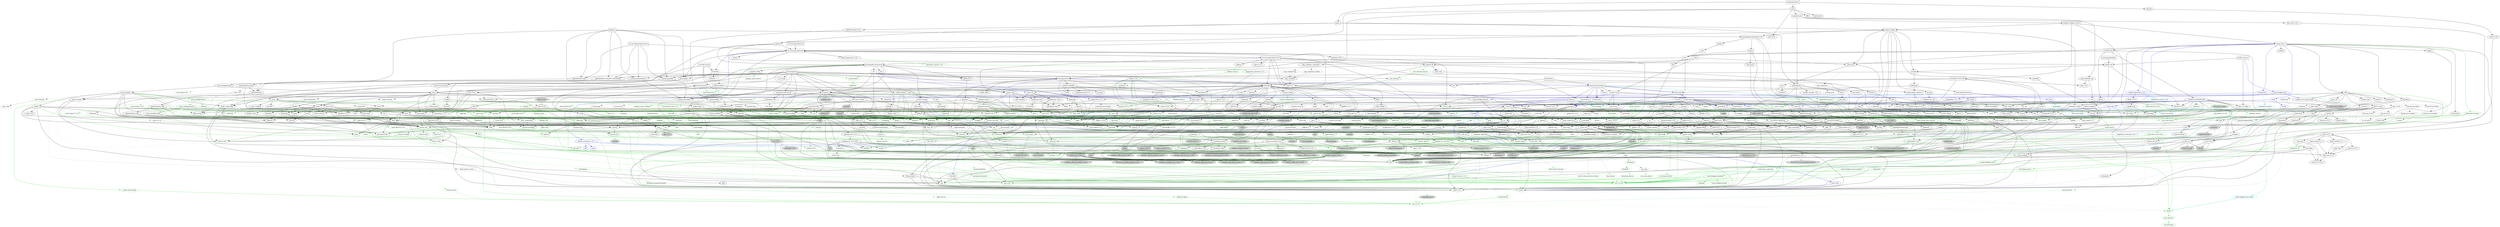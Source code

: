 digraph {
    0 [ label = "catalyst-toolbox" shape = box]
    1 [ label = "chain-addr" shape = box]
    2 [ label = "chain-core" shape = box]
    3 [ label = "chain-ser" shape = box]
    4 [ label = "chain-crypto" shape = box]
    5 [ label = "typed-bytes" shape = box]
    6 [ label = "chain-impl-mockchain" shape = box]
    7 [ label = "cardano-legacy-address" shape = box]
    8 [ label = "chain-time" shape = box]
    9 [ label = "chain-vote" shape = box]
    10 [ label = "imhamt" shape = box]
    11 [ label = "sparse-array" shape = box]
    12 [ label = "chain-storage" shape = box]
    13 [ label = "jcli" shape = box]
    14 [ label = "jormungandr-lib" shape = box]
    15 [ label = "jormungandr-automation" shape = box]
    16 [ label = "jortestkit" shape = box]
    17 [ label = "jormungandr-integration-tests" shape = box]
    18 [ label = "hersir" shape = box]
    19 [ label = "thor" shape = box]
    20 [ label = "loki" shape = box]
    21 [ label = "mjolnir" shape = box]
    22 [ label = "snapshot-lib" shape = box]
    23 [ label = "symmetric-cipher" shape = box]
    24 [ label = "vit-servicing-station-lib" shape = box]
    25 [ label = "event-db" shape = box]
    26 [ label = "vit-servicing-station-tests" shape = box]
    27 [ label = "wallet" shape = box]
    28 [ label = "chain-path-derivation" shape = box]
    29 [ label = "hdkeygen" shape = box]
    30 [ label = "chain-network" shape = box]
    31 [ label = "jormungandrwallet" shape = box]
    32 [ label = "wallet-core" shape = box]
    33 [ label = "wallet-wasm-js" shape = box]
    34 [ label = "jormungandr" shape = box]
    35 [ label = "explorer" shape = box]
    36 [ label = "settings" shape = box]
    37 [ label = "blockchain" shape = box]
    38 [ label = "vit-servicing-station-cli" shape = box]
    39 [ label = "vit-servicing-station-server" shape = box]
    40 [ label = "iapyx" shape = box]
    41 [ label = "valgrind" shape = box]
    42 [ label = "vitup" shape = box]
    43 [ label = "mainnet-lib" shape = box]
    44 [ label = "mainnet-tools" shape = box]
    45 [ label = "scheduler-service-lib" shape = box]
    46 [ label = "signals-handler" shape = box]
    47 [ label = "snapshot-trigger-service" shape = box]
    48 [ label = "voting_tools_rs" shape = box]
    49 [ label = "integration-tests" shape = box]
    50 [ label = "cat-data-service" shape = box]
    51 [ label = "tally" shape = box]
    52 [ label = "assert_cmd" ]
    53 [ label = "assert_fs" ]
    54 [ label = "bech32 0.8.1" ]
    55 [ label = "clap 4.2.1" ]
    56 [ label = "color-eyre" ]
    57 [ label = "csv" ]
    58 [ label = "fraction" ]
    59 [ label = "futures" ]
    60 [ label = "gag" ]
    61 [ label = "governor" ]
    62 [ label = "graphql_client" ]
    63 [ label = "hex" ]
    64 [ label = "image" ]
    65 [ label = "itertools" color = darkgreen]
    66 [ label = "once_cell" color = darkgreen]
    67 [ label = "predicates 2.1.5" ]
    68 [ label = "proptest" ]
    69 [ label = "qrcode" ]
    70 [ label = "quircs" ]
    71 [ label = "rand 0.8.5" color = darkgreen]
    72 [ label = "rand_chacha 0.3.1" color = darkgreen]
    73 [ label = "rayon" ]
    74 [ label = "regex" color = darkgreen]
    75 [ label = "reqwest" ]
    76 [ label = "rust_decimal" color = darkgreen]
    77 [ label = "rust_decimal_macros" color = green3]
    78 [ label = "serde" color = darkgreen]
    79 [ label = "serde_json" color = darkgreen]
    80 [ label = "serde_test" ]
    81 [ label = "serde_yaml" ]
    82 [ label = "sscanf" ]
    83 [ label = "test-strategy" color = green3]
    84 [ label = "thiserror" color = darkgreen]
    85 [ label = "time 0.3.20" color = darkgreen]
    86 [ label = "tokio" color = darkgreen]
    87 [ label = "tracing" color = darkgreen]
    88 [ label = "tracing-subscriber" ]
    89 [ label = "url" color = darkgreen]
    90 [ label = "versionisator" color = green3]
    91 [ label = "cryptoxide 0.4.4" ]
    92 [ label = "quickcheck" ]
    93 [ label = "curve25519-dalek-ng" ]
    94 [ label = "ed25519-bip32 0.4.1" ]
    95 [ label = "ed25519-dalek" ]
    96 [ label = "generic-array" color = darkgreen]
    97 [ label = "rand_core 0.6.4" color = darkgreen]
    98 [ label = "sha2 0.10.6" color = darkgreen]
    99 [ label = "smoke" color = blue]
    100 [ label = "lazy_static" color = darkgreen]
    101 [ label = "quickcheck_macros" color = green3]
    102 [ label = "strum" ]
    103 [ label = "strum_macros" color = green3]
    104 [ label = "tempfile" color = darkgreen]
    105 [ label = "cbor_event" ]
    106 [ label = "base64 0.21.0" color = darkgreen]
    107 [ label = "cfg-if 1.0.0" color = darkgreen]
    108 [ label = "const_format" ]
    109 [ label = "criterion" ]
    110 [ label = "rustc_version" color = green3]
    111 [ label = "trybuild" color = blue]
    112 [ label = "data-pile" ]
    113 [ label = "sled" ]
    114 [ label = "base64 0.13.1" ]
    115 [ label = "bincode" ]
    116 [ label = "bytes" color = darkgreen]
    117 [ label = "clap_complete" ]
    118 [ label = "gtmpl" ]
    119 [ label = "rand 0.7.3" ]
    120 [ label = "rpassword" ]
    121 [ label = "serde_derive" color = green3]
    122 [ label = "http" ]
    123 [ label = "humantime" ]
    124 [ label = "parity-multiaddr" ]
    125 [ label = "serde_with" ]
    126 [ label = "bytesize" ]
    127 [ label = "custom_debug" ]
    128 [ label = "flate2" ]
    129 [ label = "fs_extra" ]
    130 [ label = "json" ]
    131 [ label = "keynesis" ]
    132 [ label = "log" color = darkgreen]
    133 [ label = "netstat2" ]
    134 [ label = "os_info" ]
    135 [ label = "poldercast" ]
    136 [ label = "prost 0.9.0" color = darkgreen]
    137 [ label = "semver" color = darkgreen]
    138 [ label = "sysinfo" ]
    139 [ label = "tar" ]
    140 [ label = "tokio-stream" ]
    141 [ label = "tonic 0.6.2" ]
    142 [ label = "tonic-build 0.6.2" color = green3]
    143 [ label = "warp" ]
    144 [ label = "zip" ]
    145 [ label = "console" ]
    146 [ label = "dialoguer" ]
    147 [ label = "indicatif" ]
    148 [ label = "sha-1" ]
    149 [ label = "sha2 0.9.9" ]
    150 [ label = "bech32 0.7.3" ]
    151 [ label = "rstest" color = green3]
    152 [ label = "yaml-rust" ]
    153 [ label = "ctrlc" ]
    154 [ label = "slave-pool" ]
    155 [ label = "cocoon" ]
    156 [ label = "dirs" ]
    157 [ label = "zeroize" ]
    158 [ label = "async-trait" color = green3]
    159 [ label = "diesel 1.4.8" color = darkgreen]
    160 [ label = "diesel_migrations 1.4.0" ]
    161 [ label = "dotenv" ]
    162 [ label = "http-zipkin" ]
    163 [ label = "notify" ]
    164 [ label = "pretty_assertions 1.3.0" color = blue]
    165 [ label = "r2d2" color = darkgreen]
    166 [ label = "simplelog 0.8.0" ]
    167 [ label = "tracing-futures" ]
    168 [ label = "bb8" ]
    169 [ label = "bb8-postgres" ]
    170 [ label = "chrono" color = darkgreen]
    171 [ label = "dotenvy" ]
    172 [ label = "tokio-postgres" color = darkgreen]
    173 [ label = "cfg-if 0.1.10" ]
    174 [ label = "dyn-clone" color = darkgreen]
    175 [ label = "fake" ]
    176 [ label = "hyper" ]
    177 [ label = "postgres" color = darkgreen]
    178 [ label = "pretty_assertions 0.6.1" ]
    179 [ label = "rand_core 0.5.1" ]
    180 [ label = "refinery" ]
    181 [ label = "hashlink" ]
    182 [ label = "paste" color = blue]
    183 [ label = "http-body" ]
    184 [ label = "pin-project" ]
    185 [ label = "clear_on_drop" ]
    186 [ label = "console_error_panic_hook" ]
    187 [ label = "getrandom 0.2.8" color = darkgreen]
    188 [ label = "js-sys" color = darkgreen]
    189 [ label = "wasm-bindgen" color = darkgreen]
    190 [ label = "wasm-bindgen-test" color = blue]
    191 [ label = "web-sys" ]
    192 [ label = "arc-swap" ]
    193 [ label = "jsonrpsee-core" ]
    194 [ label = "jsonrpsee-http-server" ]
    195 [ label = "libc" color = darkgreen]
    196 [ label = "linked-hash-map" ]
    197 [ label = "local-ip-address" ]
    198 [ label = "lru" ]
    199 [ label = "nix 0.25.1" style = filled, fillcolor = lightgrey]
    200 [ label = "opentelemetry" ]
    201 [ label = "opentelemetry-otlp" ]
    202 [ label = "opentelemetry-semantic-conventions" ]
    203 [ label = "tokio-util 0.6.10" ]
    204 [ label = "tracing-appender" ]
    205 [ label = "tracing-opentelemetry" ]
    206 [ label = "trust-dns-resolver" ]
    207 [ label = "anyhow" color = darkgreen]
    208 [ label = "async-graphql" ]
    209 [ label = "async-graphql-warp" ]
    210 [ label = "futures-channel" color = darkgreen]
    211 [ label = "futures-util" color = darkgreen]
    212 [ label = "ed25519-bip32 0.3.2" ]
    213 [ label = "prettytable-rs" ]
    214 [ label = "warp-reverse-proxy" ]
    215 [ label = "diffy" ]
    216 [ label = "glob" ]
    217 [ label = "path-slash" ]
    218 [ label = "rustls" ]
    219 [ label = "rustls-pemfile" ]
    220 [ label = "tempdir" ]
    221 [ label = "tokio-rustls" ]
    222 [ label = "uuid 0.8.2" ]
    223 [ label = "walkdir" color = darkgreen]
    224 [ label = "cardano-serialization-lib" ]
    225 [ label = "pharos" ]
    226 [ label = "job_scheduler_ng" ]
    227 [ label = "num-traits" color = darkgreen]
    228 [ label = "uuid 1.3.0" ]
    229 [ label = "bigdecimal" ]
    230 [ label = "blake2" ]
    231 [ label = "bytekind" ]
    232 [ label = "cddl" ]
    233 [ label = "ciborium" ]
    234 [ label = "dashmap" ]
    235 [ label = "diesel 2.0.3" ]
    236 [ label = "diesel-derive-enum" color = green3]
    237 [ label = "diesel_migrations 2.0.0" color = blue]
    238 [ label = "insta" color = blue]
    239 [ label = "microtype" ]
    240 [ label = "nonempty" ]
    241 [ label = "rand 0.6.5" ]
    242 [ label = "rand_core 0.4.2" ]
    243 [ label = "scheduled-thread-pool" color = darkgreen]
    244 [ label = "serial_test" color = blue]
    245 [ label = "tracing-test" color = blue]
    246 [ label = "validity" ]
    247 [ label = "libmath" ]
    248 [ label = "rand_chacha 0.2.2" ]
    249 [ label = "axum" ]
    250 [ label = "tower" ]
    251 [ label = "clap_complete_command" ]
    252 [ label = "anstyle" ]
    253 [ label = "bstr" ]
    254 [ label = "doc-comment" ]
    255 [ label = "predicates 3.0.2" ]
    256 [ label = "predicates-core" ]
    257 [ label = "predicates-tree" ]
    258 [ label = "wait-timeout" ]
    259 [ label = "globwalk" ]
    260 [ label = "clap_builder" ]
    261 [ label = "clap_derive 4.2.0" color = green3, style = dashed]
    262 [ label = "backtrace" ]
    263 [ label = "color-spantrace" style = dashed]
    264 [ label = "eyre" ]
    265 [ label = "indenter" ]
    266 [ label = "owo-colors" ]
    267 [ label = "tracing-error" style = dashed]
    268 [ label = "csv-core" ]
    269 [ label = "itoa" color = darkgreen]
    270 [ label = "ryu" color = darkgreen]
    271 [ label = "num" ]
    272 [ label = "futures-core" color = darkgreen]
    273 [ label = "futures-executor" ]
    274 [ label = "futures-io" color = darkgreen]
    275 [ label = "futures-sink" color = darkgreen]
    276 [ label = "futures-task" color = darkgreen]
    277 [ label = "filedescriptor" ]
    278 [ label = "futures-timer" style = dashed]
    279 [ label = "no-std-compat" ]
    280 [ label = "nonzero_ext" ]
    281 [ label = "parking_lot 0.12.1" color = darkgreen]
    282 [ label = "smallvec" color = darkgreen]
    283 [ label = "graphql_query_derive" color = green3, style = dashed]
    284 [ label = "bytemuck" ]
    285 [ label = "byteorder" color = darkgreen]
    286 [ label = "color_quant" ]
    287 [ label = "gif" style = dashed]
    288 [ label = "jpeg-decoder" style = dashed]
    289 [ label = "num-iter" ]
    290 [ label = "num-rational 0.3.2" ]
    291 [ label = "png" style = dashed]
    292 [ label = "scoped_threadpool" style = dashed]
    293 [ label = "tiff" style = dashed]
    294 [ label = "either" color = darkgreen]
    295 [ label = "difflib" style = dashed]
    296 [ label = "float-cmp" style = dashed]
    297 [ label = "normalize-line-endings" style = dashed]
    298 [ label = "bit-set" style = dashed]
    299 [ label = "bitflags" color = darkgreen]
    300 [ label = "quick-error 2.0.1" style = dashed]
    301 [ label = "rand_xorshift 0.3.0" ]
    302 [ label = "regex-syntax" color = darkgreen]
    303 [ label = "rusty-fork" style = dashed]
    304 [ label = "unarray" ]
    305 [ label = "checked_int_cast" ]
    306 [ label = "num-derive" color = green3]
    307 [ label = "ppv-lite86" color = darkgreen]
    308 [ label = "rayon-core" ]
    309 [ label = "aho-corasick" color = darkgreen]
    310 [ label = "memchr" color = darkgreen]
    311 [ label = "encoding_rs" ]
    312 [ label = "h2" ]
    313 [ label = "hyper-rustls" style = "dashed,filled", fillcolor = lightgrey]
    314 [ label = "ipnet" ]
    315 [ label = "mime" ]
    316 [ label = "percent-encoding" color = darkgreen]
    317 [ label = "pin-project-lite" color = darkgreen]
    318 [ label = "serde_urlencoded" ]
    319 [ label = "tower-service" ]
    320 [ label = "wasm-bindgen-futures" ]
    321 [ label = "webpki-roots" style = "dashed,filled", fillcolor = lightgrey]
    322 [ label = "winreg" style = filled, fillcolor = lightgrey]
    323 [ label = "arrayvec 0.7.2" color = darkgreen]
    324 [ label = "borsh" color = darkgreen, style = dashed]
    325 [ label = "bytecheck" color = darkgreen, style = dashed]
    326 [ label = "rkyv" color = darkgreen, style = dashed]
    327 [ label = "quote" color = green3]
    328 [ label = "indexmap" color = darkgreen]
    329 [ label = "sscanf_macro" color = green3]
    330 [ label = "proc-macro2" color = green3]
    331 [ label = "structmeta" color = green3]
    332 [ label = "syn 1.0.109" color = green3]
    333 [ label = "thiserror-impl" color = green3]
    334 [ label = "num_threads" color = darkgreen, style = "dashed,filled", fillcolor = lightgrey]
    335 [ label = "time-core" color = darkgreen]
    336 [ label = "time-macros" color = green3, style = dashed]
    337 [ label = "autocfg 1.1.0" color = green3]
    338 [ label = "mio" color = darkgreen]
    339 [ label = "num_cpus" color = darkgreen]
    340 [ label = "signal-hook-registry" color = darkgreen, style = "dashed,filled", fillcolor = lightgrey]
    341 [ label = "socket2 0.4.9" color = darkgreen, style = dashed]
    342 [ label = "tokio-macros" color = green3, style = dashed]
    343 [ label = "windows-sys 0.45.0" color = darkgreen, style = filled, fillcolor = lightgrey]
    344 [ label = "tracing-attributes" color = green3, style = dashed]
    345 [ label = "tracing-core" color = darkgreen]
    346 [ label = "matchers" style = dashed]
    347 [ label = "nu-ansi-term" style = dashed]
    348 [ label = "sharded-slab" style = dashed]
    349 [ label = "thread_local" ]
    350 [ label = "tracing-log" style = dashed]
    351 [ label = "tracing-serde" style = dashed]
    352 [ label = "form_urlencoded" color = darkgreen]
    353 [ label = "idna 0.3.0" color = darkgreen]
    354 [ label = "platforms" color = green3]
    355 [ label = "env_logger" style = dashed]
    356 [ label = "digest 0.9.0" ]
    357 [ label = "subtle-ng" ]
    358 [ label = "curve25519-dalek" ]
    359 [ label = "ed25519" ]
    360 [ label = "typenum" color = darkgreen]
    361 [ label = "version_check" color = green3]
    362 [ label = "cpufeatures" color = darkgreen, style = filled, fillcolor = lightgrey]
    363 [ label = "digest 0.10.6" color = darkgreen]
    364 [ label = "heck 0.4.1" color = green3]
    365 [ label = "rustversion" color = red]
    366 [ label = "fastrand" color = darkgreen]
    367 [ label = "redox_syscall 0.3.5" color = darkgreen, style = filled, fillcolor = lightgrey]
    368 [ label = "rustix" color = darkgreen, style = filled, fillcolor = lightgrey]
    369 [ label = "const_format_proc_macros" color = green3]
    370 [ label = "atty" ]
    371 [ label = "cast" ]
    372 [ label = "clap 2.34.0" ]
    373 [ label = "criterion-plot" ]
    374 [ label = "oorandom" ]
    375 [ label = "plotters" ]
    376 [ label = "serde_cbor" ]
    377 [ label = "tinytemplate" ]
    378 [ label = "basic-toml" color = blue]
    379 [ label = "termcolor" color = darkgreen]
    380 [ label = "memmap2" ]
    381 [ label = "crc32fast" ]
    382 [ label = "crossbeam-epoch" ]
    383 [ label = "crossbeam-utils" ]
    384 [ label = "fs2" style = filled, fillcolor = lightgrey]
    385 [ label = "fxhash" ]
    386 [ label = "parking_lot 0.11.2" ]
    387 [ label = "gtmpl_value" ]
    388 [ label = "getrandom 0.1.16" style = dashed]
    389 [ label = "rand_hc 0.2.0" style = filled, fillcolor = lightgrey]
    390 [ label = "winapi" color = darkgreen, style = filled, fillcolor = lightgrey]
    391 [ label = "syn 2.0.13" color = green3]
    392 [ label = "fnv" color = darkgreen]
    393 [ label = "arrayref" ]
    394 [ label = "bs58" ]
    395 [ label = "data-encoding" ]
    396 [ label = "multihash" ]
    397 [ label = "static_assertions" ]
    398 [ label = "unsigned-varint 0.7.1" ]
    399 [ label = "serde_with_macros" color = green3, style = dashed]
    400 [ label = "custom_debug_derive" color = green3]
    401 [ label = "miniz_oxide 0.6.2" ]
    402 [ label = "cryptoxide 0.3.6" ]
    403 [ label = "prost-derive 0.9.0" color = green3, style = dashed]
    404 [ label = "core-foundation-sys" color = darkgreen, style = filled, fillcolor = lightgrey]
    405 [ label = "ntapi" style = filled, fillcolor = lightgrey]
    406 [ label = "filetime" ]
    407 [ label = "xattr" style = "dashed,filled", fillcolor = lightgrey]
    408 [ label = "tokio-util 0.7.7" color = darkgreen]
    409 [ label = "async-stream" ]
    410 [ label = "hyper-timeout" style = dashed]
    411 [ label = "tower-layer" ]
    412 [ label = "prost-build 0.9.0" color = green3, style = dashed]
    413 [ label = "headers" ]
    414 [ label = "mime_guess" ]
    415 [ label = "multiparty" style = dashed]
    416 [ label = "scoped-tls" ]
    417 [ label = "tokio-tungstenite" style = dashed]
    418 [ label = "aes" style = dashed]
    419 [ label = "bzip2" style = dashed]
    420 [ label = "constant_time_eq" style = dashed]
    421 [ label = "hmac 0.12.1" color = darkgreen]
    422 [ label = "pbkdf2 0.11.0" style = dashed]
    423 [ label = "sha1" ]
    424 [ label = "zstd" style = dashed]
    425 [ label = "encode_unicode 0.3.6" style = filled, fillcolor = lightgrey]
    426 [ label = "unicode-width" color = darkgreen]
    427 [ label = "windows-sys 0.42.0" style = filled, fillcolor = lightgrey]
    428 [ label = "shell-words" ]
    429 [ label = "number_prefix" ]
    430 [ label = "block-buffer 0.9.0" ]
    431 [ label = "opaque-debug" ]
    432 [ label = "nix 0.26.2" style = filled, fillcolor = lightgrey]
    433 [ label = "crossbeam-channel" ]
    434 [ label = "aes-gcm" ]
    435 [ label = "chacha20poly1305" ]
    436 [ label = "hmac 0.11.0" ]
    437 [ label = "pbkdf2 0.9.0" ]
    438 [ label = "dirs-sys" ]
    439 [ label = "zeroize_derive" color = green3, style = dashed]
    440 [ label = "diesel_derives 1.4.1" color = green3]
    441 [ label = "pq-sys" color = darkgreen, style = dashed]
    442 [ label = "migrations_internals 1.4.1" color = darkgreen]
    443 [ label = "migrations_macros 1.4.2" color = green3]
    444 [ label = "zipkin" ]
    445 [ label = "fsevent-sys" style = "dashed,filled", fillcolor = lightgrey]
    446 [ label = "inotify" style = filled, fillcolor = lightgrey]
    447 [ label = "kqueue" style = filled, fillcolor = lightgrey]
    448 [ label = "ctor" color = green3, style = filled, fillcolor = lightgrey]
    449 [ label = "diff" color = blue]
    450 [ label = "output_vt100" style = filled, fillcolor = lightgrey]
    451 [ label = "yansi" color = blue]
    452 [ label = "iana-time-zone" color = darkgreen, style = "dashed,filled", fillcolor = lightgrey]
    453 [ label = "num-integer" color = darkgreen]
    454 [ label = "time 0.1.45" color = darkgreen, style = dashed]
    455 [ label = "fallible-iterator" color = darkgreen]
    456 [ label = "phf" color = darkgreen]
    457 [ label = "postgres-protocol" color = darkgreen]
    458 [ label = "postgres-types" color = darkgreen]
    459 [ label = "socket2 0.5.1" color = darkgreen]
    460 [ label = "httparse" ]
    461 [ label = "httpdate" ]
    462 [ label = "want" ]
    463 [ label = "ansi_term 0.11.0" ]
    464 [ label = "difference" ]
    465 [ label = "refinery-core" color = darkgreen]
    466 [ label = "refinery-macros" color = green3]
    467 [ label = "hashbrown 0.12.3" color = darkgreen]
    468 [ label = "paste-impl" color = turquoise3]
    469 [ label = "proc-macro-hack" color = turquoise3]
    470 [ label = "pin-project-internal" color = green3]
    471 [ label = "cc" color = green3]
    472 [ label = "wasi 0.11.0+wasi-snapshot-preview1" color = darkgreen, style = filled, fillcolor = lightgrey]
    473 [ label = "wasm-bindgen-macro" color = green3]
    474 [ label = "wasm-bindgen-test-macro" color = turquoise3]
    475 [ label = "beef" ]
    476 [ label = "jsonrpsee-types" ]
    477 [ label = "rustc-hash" style = dashed]
    478 [ label = "globset" ]
    479 [ label = "unicase" color = darkgreen]
    480 [ label = "neli" style = filled, fillcolor = lightgrey]
    481 [ label = "memoffset 0.6.5" style = "dashed,filled", fillcolor = lightgrey]
    482 [ label = "pin-utils" color = darkgreen]
    483 [ label = "opentelemetry_api" ]
    484 [ label = "opentelemetry_sdk" ]
    485 [ label = "opentelemetry-proto" ]
    486 [ label = "prost 0.11.8" color = darkgreen, style = dashed]
    487 [ label = "tonic 0.8.3" style = dashed]
    488 [ label = "slab" color = darkgreen]
    489 [ label = "ipconfig" style = "dashed,filled", fillcolor = lightgrey]
    490 [ label = "lru-cache" ]
    491 [ label = "resolv-conf" style = dashed]
    492 [ label = "trust-dns-proto" ]
    493 [ label = "async-graphql-derive" color = green3]
    494 [ label = "async-graphql-parser" color = darkgreen]
    495 [ label = "async-graphql-value" color = darkgreen]
    496 [ label = "fast_chemail" style = dashed]
    497 [ label = "multer" ]
    498 [ label = "futures-macro" color = green3, style = dashed]
    499 [ label = "encode_unicode 1.0.0" ]
    500 [ label = "is-terminal" ]
    501 [ label = "term" ]
    502 [ label = "ansi_term 0.12.1" ]
    503 [ label = "ring" ]
    504 [ label = "sct" ]
    505 [ label = "webpki" ]
    506 [ label = "rand 0.4.6" ]
    507 [ label = "remove_dir_all" ]
    508 [ label = "same-file" color = darkgreen]
    509 [ label = "winapi-util" color = darkgreen, style = filled, fillcolor = lightgrey]
    510 [ label = "noop_proc_macro" color = green3, style = filled, fillcolor = lightgrey]
    511 [ label = "num-bigint" ]
    512 [ label = "rand_os" ]
    513 [ label = "schemars" color = darkgreen]
    514 [ label = "serde-wasm-bindgen" style = filled, fillcolor = lightgrey]
    515 [ label = "cron" ]
    516 [ label = "libm" color = darkgreen, style = dashed]
    517 [ label = "abnf_to_pest" ]
    518 [ label = "base16" ]
    519 [ label = "base64-url" style = dashed]
    520 [ label = "clap 3.2.23" style = dashed]
    521 [ label = "codespan-reporting" color = darkgreen]
    522 [ label = "crossterm" style = "dashed,filled", fillcolor = lightgrey]
    523 [ label = "displaydoc" color = green3]
    524 [ label = "hexf-parse" ]
    525 [ label = "lexical-core" ]
    526 [ label = "pest_meta" ]
    527 [ label = "pest_vm" ]
    528 [ label = "simplelog 0.11.2" ]
    529 [ label = "uriparse" style = dashed]
    530 [ label = "ciborium-io" ]
    531 [ label = "ciborium-ll" ]
    532 [ label = "lock_api" color = darkgreen]
    533 [ label = "parking_lot_core 0.9.7" color = darkgreen]
    534 [ label = "diesel_derives 2.0.2" color = green3]
    535 [ label = "migrations_internals 2.0.0" color = steelblue]
    536 [ label = "migrations_macros 2.0.0" color = turquoise3]
    537 [ label = "similar" color = blue]
    538 [ label = "microtype-macro" color = green3]
    539 [ label = "secrecy" style = dashed]
    540 [ label = "autocfg 0.1.8" color = green3]
    541 [ label = "rand_chacha 0.1.1" ]
    542 [ label = "rand_hc 0.1.0" ]
    543 [ label = "rand_isaac" ]
    544 [ label = "rand_jitter" ]
    545 [ label = "rand_pcg" ]
    546 [ label = "rand_xorshift 0.1.1" ]
    547 [ label = "serial_test_derive" color = turquoise3]
    548 [ label = "tracing-test-macro" color = turquoise3]
    549 [ label = "rand 0.3.23" ]
    550 [ label = "axum-core" ]
    551 [ label = "matchit" ]
    552 [ label = "serde_path_to_error" style = dashed]
    553 [ label = "sync_wrapper" ]
    554 [ label = "clap_complete_fig" style = dashed]
    555 [ label = "clap_complete_nushell" style = dashed]
    556 [ label = "regex-automata" style = dashed]
    557 [ label = "termtree" ]
    558 [ label = "ignore" ]
    559 [ label = "anstream" style = dashed]
    560 [ label = "clap_lex 0.4.1" ]
    561 [ label = "strsim" color = darkgreen, style = dashed]
    562 [ label = "addr2line" ]
    563 [ label = "object" ]
    564 [ label = "rustc-demangle" ]
    565 [ label = "num-complex" ]
    566 [ label = "num-rational 0.4.1" ]
    567 [ label = "graphql_client_codegen" color = green3, style = dashed]
    568 [ label = "weezl" style = dashed]
    569 [ label = "deflate" style = dashed]
    570 [ label = "miniz_oxide 0.3.7" style = dashed]
    571 [ label = "miniz_oxide 0.4.4" style = dashed]
    572 [ label = "bit-vec" style = dashed]
    573 [ label = "quick-error 1.2.3" style = dashed]
    574 [ label = "crossbeam-deque" ]
    575 [ label = "borsh-derive" color = green3, style = dashed]
    576 [ label = "hashbrown 0.13.2" color = darkgreen, style = dashed]
    577 [ label = "bytecheck_derive" color = green3, style = dashed]
    578 [ label = "ptr_meta" color = darkgreen, style = dashed]
    579 [ label = "simdutf8" color = darkgreen, style = dashed]
    580 [ label = "rend" color = darkgreen, style = dashed]
    581 [ label = "rkyv_derive" color = green3, style = dashed]
    582 [ label = "seahash" color = darkgreen, style = dashed]
    583 [ label = "unicode-ident" color = green3]
    584 [ label = "structmeta-derive" color = green3]
    585 [ label = "hermit-abi 0.2.6" color = darkgreen, style = filled, fillcolor = lightgrey]
    586 [ label = "windows-targets 0.42.2" color = darkgreen, style = filled, fillcolor = lightgrey]
    587 [ label = "valuable" color = darkgreen, style = "dashed,filled", fillcolor = lightgrey]
    588 [ label = "overload" style = dashed]
    589 [ label = "unicode-bidi" color = darkgreen]
    590 [ label = "unicode-normalization" color = darkgreen]
    591 [ label = "subtle" color = darkgreen]
    592 [ label = "signature" ]
    593 [ label = "block-buffer 0.10.4" color = darkgreen, style = dashed]
    594 [ label = "crypto-common" color = darkgreen]
    595 [ label = "instant" color = darkgreen]
    596 [ label = "errno" color = darkgreen, style = filled, fillcolor = lightgrey]
    597 [ label = "io-lifetimes" color = darkgreen]
    598 [ label = "linux-raw-sys" color = darkgreen, style = filled, fillcolor = lightgrey]
    599 [ label = "unicode-xid" color = green3]
    600 [ label = "hermit-abi 0.1.19" style = filled, fillcolor = lightgrey]
    601 [ label = "textwrap 0.11.0" ]
    602 [ label = "plotters-backend" ]
    603 [ label = "plotters-svg" style = dashed]
    604 [ label = "half" ]
    605 [ label = "memoffset 0.8.0" ]
    606 [ label = "scopeguard" color = darkgreen]
    607 [ label = "parking_lot_core 0.8.6" ]
    608 [ label = "wasi 0.9.0+wasi-snapshot-preview1" style = "dashed,filled", fillcolor = lightgrey]
    609 [ label = "winapi-i686-pc-windows-gnu" color = darkgreen, style = filled, fillcolor = lightgrey]
    610 [ label = "winapi-x86_64-pc-windows-gnu" color = darkgreen, style = filled, fillcolor = lightgrey]
    611 [ label = "multihash-derive" color = green3, style = dashed]
    612 [ label = "unsigned-varint 0.5.1" ]
    613 [ label = "darling" color = green3]
    614 [ label = "synstructure" color = green3]
    615 [ label = "adler" ]
    616 [ label = "redox_syscall 0.2.16" color = darkgreen, style = filled, fillcolor = lightgrey]
    617 [ label = "async-stream-impl" color = green3]
    618 [ label = "tokio-io-timeout" style = dashed]
    619 [ label = "heck 0.3.3" color = green3, style = dashed]
    620 [ label = "multimap" color = green3, style = dashed]
    621 [ label = "petgraph" color = green3, style = dashed]
    622 [ label = "prost-types 0.9.0" color = green3, style = dashed]
    623 [ label = "which" color = green3, style = dashed]
    624 [ label = "headers-core" ]
    625 [ label = "try-lock" ]
    626 [ label = "tungstenite" style = dashed]
    627 [ label = "cipher 0.3.0" ]
    628 [ label = "bzip2-sys" style = dashed]
    629 [ label = "password-hash" style = dashed]
    630 [ label = "zstd-safe" style = dashed]
    631 [ label = "windows_aarch64_gnullvm 0.42.2" color = darkgreen, style = filled, fillcolor = lightgrey]
    632 [ label = "windows_aarch64_msvc 0.42.2" color = darkgreen, style = filled, fillcolor = lightgrey]
    633 [ label = "windows_i686_gnu 0.42.2" color = darkgreen, style = filled, fillcolor = lightgrey]
    634 [ label = "windows_i686_msvc 0.42.2" color = darkgreen, style = filled, fillcolor = lightgrey]
    635 [ label = "windows_x86_64_gnu 0.42.2" color = darkgreen, style = filled, fillcolor = lightgrey]
    636 [ label = "windows_x86_64_gnullvm 0.42.2" color = darkgreen, style = filled, fillcolor = lightgrey]
    637 [ label = "windows_x86_64_msvc 0.42.2" color = darkgreen, style = filled, fillcolor = lightgrey]
    638 [ label = "aead 0.4.3" ]
    639 [ label = "ctr" ]
    640 [ label = "ghash" ]
    641 [ label = "aead 0.5.2" ]
    642 [ label = "chacha20" ]
    643 [ label = "cipher 0.4.4" ]
    644 [ label = "poly1305" ]
    645 [ label = "crypto-mac" ]
    646 [ label = "redox_users" style = filled, fillcolor = lightgrey]
    647 [ label = "vcpkg" color = green3, style = "dashed,filled", fillcolor = lightgrey]
    648 [ label = "lazycell" ]
    649 [ label = "zipkin-types" ]
    650 [ label = "inotify-sys" style = filled, fillcolor = lightgrey]
    651 [ label = "kqueue-sys" style = filled, fillcolor = lightgrey]
    652 [ label = "android_system_properties" color = darkgreen, style = "dashed,filled", fillcolor = lightgrey]
    653 [ label = "iana-time-zone-haiku" color = darkgreen, style = "dashed,filled", fillcolor = lightgrey]
    654 [ label = "windows" color = darkgreen, style = "dashed,filled", fillcolor = lightgrey]
    655 [ label = "wasi 0.10.0+wasi-snapshot-preview1" color = darkgreen, style = "dashed,filled", fillcolor = lightgrey]
    656 [ label = "phf_shared" color = darkgreen]
    657 [ label = "md-5" color = darkgreen]
    658 [ label = "stringprep" color = darkgreen]
    659 [ label = "siphasher" color = darkgreen]
    660 [ label = "toml" color = darkgreen]
    661 [ label = "ahash 0.7.6" color = darkgreen, style = dashed]
    662 [ label = "jobserver" color = green3, style = dashed]
    663 [ label = "wasm-bindgen-macro-support" color = green3]
    664 [ label = "tonic-build 0.8.4" color = green3, style = dashed]
    665 [ label = "prost-derive 0.11.8" color = green3, style = dashed]
    666 [ label = "widestring" style = "dashed,filled", fillcolor = lightgrey]
    667 [ label = "hostname" style = dashed]
    668 [ label = "enum-as-inner" color = green3]
    669 [ label = "idna 0.2.3" ]
    670 [ label = "tinyvec" color = darkgreen]
    671 [ label = "Inflector" color = green3]
    672 [ label = "proc-macro-crate 1.3.1" color = green3]
    673 [ label = "pest" color = darkgreen]
    674 [ label = "ascii_utils" style = dashed]
    675 [ label = "spin 0.9.8" ]
    676 [ label = "hermit-abi 0.3.1" color = darkgreen, style = filled, fillcolor = lightgrey]
    677 [ label = "dirs-next" ]
    678 [ label = "spin 0.5.2" style = filled, fillcolor = lightgrey]
    679 [ label = "untrusted" ]
    680 [ label = "fuchsia-cprng" style = filled, fillcolor = lightgrey]
    681 [ label = "rand_core 0.3.1" ]
    682 [ label = "rdrand" style = filled, fillcolor = lightgrey]
    683 [ label = "cloudabi" style = filled, fillcolor = lightgrey]
    684 [ label = "schemars_derive" color = green3, style = dashed]
    685 [ label = "nom" ]
    686 [ label = "abnf" ]
    687 [ label = "pretty" ]
    688 [ label = "clap_derive 3.2.18" color = green3, style = dashed]
    689 [ label = "clap_lex 0.2.4" style = dashed]
    690 [ label = "textwrap 0.16.0" style = dashed]
    691 [ label = "crossterm_winapi" style = "dashed,filled", fillcolor = lightgrey]
    692 [ label = "signal-hook" style = "dashed,filled", fillcolor = lightgrey]
    693 [ label = "signal-hook-mio" style = "dashed,filled", fillcolor = lightgrey]
    694 [ label = "lexical-parse-float" style = dashed]
    695 [ label = "lexical-parse-integer" style = dashed]
    696 [ label = "lexical-util" ]
    697 [ label = "lexical-write-float" style = dashed]
    698 [ label = "lexical-write-integer" style = dashed]
    699 [ label = "proc-macro-error" color = green3]
    700 [ label = "anstyle-parse" style = dashed]
    701 [ label = "anstyle-wincon" style = "dashed,filled", fillcolor = lightgrey]
    702 [ label = "concolor-override" style = dashed]
    703 [ label = "concolor-query" style = dashed]
    704 [ label = "utf8parse" style = dashed]
    705 [ label = "gimli" ]
    706 [ label = "graphql-introspection-query" color = green3, style = dashed]
    707 [ label = "graphql-parser" color = green3, style = dashed]
    708 [ label = "adler32" style = dashed]
    709 [ label = "borsh-derive-internal" color = green3, style = dashed]
    710 [ label = "borsh-schema-derive-internal" color = green3, style = dashed]
    711 [ label = "proc-macro-crate 0.1.5" color = green3, style = dashed]
    712 [ label = "ahash 0.8.3" color = darkgreen, style = dashed]
    713 [ label = "ptr_meta_derive" color = green3, style = dashed]
    714 [ label = "errno-dragonfly" color = darkgreen, style = filled, fillcolor = lightgrey]
    715 [ label = "windows-sys 0.48.0" color = darkgreen, style = "dashed,filled", fillcolor = lightgrey]
    716 [ label = "darling_core" color = green3]
    717 [ label = "darling_macro" color = green3]
    718 [ label = "unicode-segmentation" color = darkgreen]
    719 [ label = "fixedbitset" color = green3, style = dashed]
    720 [ label = "utf-8" style = dashed]
    721 [ label = "pkg-config" color = green3, style = dashed]
    722 [ label = "base64ct" style = dashed]
    723 [ label = "zstd-sys" style = dashed]
    724 [ label = "polyval" ]
    725 [ label = "inout" ]
    726 [ label = "universal-hash 0.5.0" ]
    727 [ label = "cxx" color = darkgreen, style = "dashed,filled", fillcolor = lightgrey]
    728 [ label = "cxx-build" color = green3, style = "dashed,filled", fillcolor = lightgrey]
    729 [ label = "windows-targets 0.48.0" color = darkgreen, style = "dashed,filled", fillcolor = lightgrey]
    730 [ label = "wasm-bindgen-backend" color = green3]
    731 [ label = "wasm-bindgen-shared" color = green3]
    732 [ label = "prettyplease" color = green3, style = dashed]
    733 [ label = "prost-build 0.11.8" color = green3, style = dashed]
    734 [ label = "match_cfg" style = dashed]
    735 [ label = "matches" ]
    736 [ label = "tinyvec_macros" color = darkgreen, style = dashed]
    737 [ label = "toml_edit" color = green3]
    738 [ label = "ucd-trie" color = darkgreen]
    739 [ label = "dirs-sys-next" ]
    740 [ label = "serde_derive_internals" color = green3, style = dashed]
    741 [ label = "minimal-lexical" ]
    742 [ label = "abnf-core" ]
    743 [ label = "arrayvec 0.5.2" ]
    744 [ label = "typed-arena" ]
    745 [ label = "os_str_bytes" style = dashed]
    746 [ label = "proc-macro-error-attr" color = green3]
    747 [ label = "combine" color = green3, style = dashed]
    748 [ label = "ident_case" color = green3]
    749 [ label = "universal-hash 0.4.1" ]
    750 [ label = "cxxbridge-flags" color = green3, style = "dashed,filled", fillcolor = lightgrey]
    751 [ label = "cxxbridge-macro" color = green3, style = "dashed,filled", fillcolor = lightgrey]
    752 [ label = "link-cplusplus" color = darkgreen, style = "dashed,filled", fillcolor = lightgrey]
    753 [ label = "scratch" color = green3, style = "dashed,filled", fillcolor = lightgrey]
    754 [ label = "windows_aarch64_gnullvm 0.48.0" color = darkgreen, style = "dashed,filled", fillcolor = lightgrey]
    755 [ label = "windows_aarch64_msvc 0.48.0" color = darkgreen, style = "dashed,filled", fillcolor = lightgrey]
    756 [ label = "windows_i686_gnu 0.48.0" color = darkgreen, style = "dashed,filled", fillcolor = lightgrey]
    757 [ label = "windows_i686_msvc 0.48.0" color = darkgreen, style = "dashed,filled", fillcolor = lightgrey]
    758 [ label = "windows_x86_64_gnu 0.48.0" color = darkgreen, style = "dashed,filled", fillcolor = lightgrey]
    759 [ label = "windows_x86_64_gnullvm 0.48.0" color = darkgreen, style = "dashed,filled", fillcolor = lightgrey]
    760 [ label = "windows_x86_64_msvc 0.48.0" color = darkgreen, style = "dashed,filled", fillcolor = lightgrey]
    761 [ label = "bumpalo" color = green3]
    762 [ label = "prost-types 0.11.8" color = green3, style = dashed]
    763 [ label = "toml_datetime" color = green3]
    764 [ label = "winnow" color = green3]
    765 [ label = "ascii" color = green3, style = dashed]
    766 [ label = "unreachable" color = green3, style = dashed]
    767 [ label = "void" color = green3, style = dashed]
    0 -> 56 [ ]
    0 -> 60 [ ]
    0 -> 61 [ ]
    0 -> 17 [ ]
    0 -> 69 [ ]
    0 -> 70 [ ]
    0 -> 82 [ ]
    0 -> 23 [ ]
    0 -> 24 [ ]
    0 -> 27 [ ]
    1 -> 2 [ ]
    1 -> 4 [ ]
    1 -> 4 [ color = blue]
    2 -> 3 [ ]
    3 -> 84 [ ]
    4 -> 54 [ ]
    4 -> 93 [ ]
    4 -> 94 [ ]
    4 -> 95 [ ]
    4 -> 63 [ ]
    4 -> 68 [ style = dotted]
    4 -> 68 [ color = blue]
    4 -> 92 [ style = dotted]
    4 -> 92 [ color = blue]
    4 -> 73 [ ]
    4 -> 98 [ ]
    4 -> 99 [ color = blue]
    4 -> 83 [ color = green3, style = dotted]
    4 -> 83 [ color = turquoise3]
    4 -> 5 [ ]
    6 -> 7 [ ]
    6 -> 1 [ ]
    6 -> 1 [ color = blue]
    6 -> 8 [ ]
    6 -> 8 [ color = blue]
    6 -> 9 [ ]
    6 -> 10 [ ]
    6 -> 101 [ color = green3, style = dotted]
    6 -> 101 [ color = turquoise3]
    6 -> 11 [ ]
    6 -> 102 [ ]
    6 -> 87 [ ]
    7 -> 105 [ ]
    7 -> 94 [ ]
    8 -> 2 [ ]
    8 -> 68 [ style = dotted]
    8 -> 68 [ color = blue]
    8 -> 92 [ style = dotted]
    8 -> 92 [ color = blue]
    8 -> 83 [ color = green3, style = dotted]
    8 -> 83 [ color = turquoise3]
    9 -> 106 [ ]
    9 -> 2 [ ]
    9 -> 4 [ ]
    9 -> 108 [ ]
    9 -> 109 [ color = blue]
    10 -> 109 [ color = blue]
    10 -> 68 [ style = dotted]
    10 -> 68 [ color = blue]
    10 -> 110 [ color = green3]
    10 -> 83 [ color = green3, style = dotted]
    10 -> 83 [ color = turquoise3]
    10 -> 84 [ ]
    10 -> 111 [ color = blue]
    11 -> 68 [ color = blue]
    11 -> 83 [ color = turquoise3]
    12 -> 109 [ style = dotted]
    12 -> 112 [ ]
    12 -> 97 [ style = dotted]
    12 -> 97 [ color = blue]
    12 -> 113 [ ]
    12 -> 104 [ style = dotted]
    12 -> 104 [ color = blue]
    12 -> 84 [ ]
    13 -> 53 [ color = blue]
    13 -> 117 [ ]
    13 -> 118 [ ]
    13 -> 14 [ ]
    13 -> 67 [ color = blue]
    13 -> 75 [ ]
    13 -> 120 [ ]
    13 -> 90 [ color = green3]
    14 -> 115 [ color = blue]
    14 -> 6 [ ]
    14 -> 6 [ color = blue]
    14 -> 122 [ ]
    14 -> 123 [ ]
    14 -> 124 [ ]
    14 -> 125 [ ]
    14 -> 81 [ color = blue]
    15 -> 52 [ ]
    15 -> 12 [ ]
    15 -> 62 [ ]
    15 -> 13 [ ]
    15 -> 16 [ ]
    15 -> 130 [ ]
    15 -> 133 [ ]
    15 -> 135 [ ]
    15 -> 141 [ ]
    15 -> 142 [ color = green3]
    15 -> 88 [ ]
    16 -> 53 [ ]
    16 -> 54 [ ]
    16 -> 126 [ ]
    16 -> 57 [ ]
    16 -> 127 [ ]
    16 -> 146 [ ]
    16 -> 129 [ ]
    16 -> 63 [ ]
    16 -> 123 [ ]
    16 -> 147 [ ]
    16 -> 134 [ ]
    16 -> 67 [ ]
    16 -> 75 [ ]
    16 -> 137 [ ]
    16 -> 81 [ ]
    16 -> 148 [ ]
    16 -> 149 [ ]
    16 -> 138 [ ]
    16 -> 139 [ ]
    16 -> 143 [ ]
    16 -> 144 [ ]
    17 -> 150 [ ]
    17 -> 18 [ ]
    17 -> 21 [ ]
    17 -> 151 [ color = green3]
    18 -> 153 [ ]
    18 -> 154 [ ]
    18 -> 19 [ ]
    19 -> 155 [ ]
    19 -> 156 [ ]
    19 -> 15 [ ]
    20 -> 19 [ ]
    21 -> 20 [ ]
    22 -> 58 [ ]
    22 -> 14 [ ]
    22 -> 75 [ ]
    22 -> 77 [ color = green3]
    22 -> 80 [ style = dotted]
    22 -> 80 [ color = blue]
    23 -> 91 [ ]
    23 -> 71 [ ]
    23 -> 84 [ ]
    23 -> 157 [ ]
    24 -> 160 [ ]
    24 -> 161 [ ]
    24 -> 25 [ ]
    24 -> 162 [ ]
    24 -> 163 [ ]
    24 -> 164 [ color = blue]
    24 -> 166 [ ]
    24 -> 167 [ ]
    24 -> 88 [ ]
    24 -> 26 [ color = blue]
    25 -> 169 [ ]
    25 -> 171 [ ]
    25 -> 76 [ ]
    25 -> 84 [ ]
    26 -> 52 [ ]
    26 -> 173 [ ]
    26 -> 55 [ ]
    26 -> 174 [ ]
    26 -> 175 [ ]
    26 -> 16 [ ]
    26 -> 178 [ ]
    26 -> 180 [ ]
    26 -> 22 [ ]
    26 -> 24 [ ]
    27 -> 181 [ ]
    27 -> 29 [ ]
    27 -> 14 [ ]
    28 -> 182 [ color = blue]
    28 -> 92 [ color = blue]
    28 -> 101 [ color = turquoise3]
    28 -> 84 [ ]
    29 -> 7 [ ]
    29 -> 1 [ ]
    29 -> 28 [ ]
    30 -> 4 [ ]
    30 -> 59 [ ]
    30 -> 84 [ ]
    30 -> 141 [ ]
    30 -> 142 [ color = green3]
    31 -> 32 [ ]
    32 -> 150 [ ]
    32 -> 23 [ ]
    32 -> 27 [ ]
    33 -> 185 [ ]
    33 -> 32 [ ]
    33 -> 190 [ color = blue]
    34 -> 192 [ ]
    34 -> 30 [ ]
    34 -> 12 [ ]
    34 -> 55 [ ]
    34 -> 162 [ ]
    34 -> 14 [ ]
    34 -> 194 [ ]
    34 -> 197 [ ]
    34 -> 199 [ arrowType = empty, fillcolor = lightgrey]
    34 -> 201 [ ]
    34 -> 202 [ ]
    34 -> 135 [ ]
    34 -> 75 [ ]
    34 -> 204 [ ]
    34 -> 205 [ ]
    34 -> 206 [ ]
    34 -> 90 [ color = green3]
    34 -> 143 [ ]
    35 -> 209 [ ]
    35 -> 30 [ ]
    35 -> 162 [ ]
    35 -> 17 [ ]
    35 -> 201 [ ]
    35 -> 202 [ ]
    35 -> 204 [ ]
    35 -> 205 [ ]
    36 -> 113 [ ]
    36 -> 84 [ ]
    37 -> 6 [ ]
    37 -> 198 [ ]
    38 -> 24 [ ]
    39 -> 201 [ ]
    39 -> 202 [ ]
    39 -> 204 [ ]
    39 -> 205 [ ]
    39 -> 24 [ ]
    40 -> 0 [ ]
    40 -> 212 [ ]
    40 -> 213 [ ]
    40 -> 41 [ ]
    41 -> 15 [ ]
    41 -> 24 [ ]
    41 -> 32 [ ]
    41 -> 214 [ ]
    42 -> 215 [ ]
    42 -> 44 [ ]
    42 -> 217 [ ]
    42 -> 204 [ ]
    42 -> 222 [ ]
    42 -> 41 [ ]
    43 -> 224 [ ]
    43 -> 225 [ ]
    43 -> 22 [ ]
    43 -> 220 [ ]
    43 -> 19 [ ]
    44 -> 226 [ ]
    44 -> 213 [ ]
    44 -> 47 [ ]
    45 -> 170 [ ]
    45 -> 55 [ ]
    45 -> 59 [ ]
    45 -> 16 [ ]
    45 -> 228 [ ]
    46 -> 59 [ ]
    46 -> 86 [ ]
    47 -> 0 [ ]
    47 -> 45 [ ]
    47 -> 46 [ ]
    47 -> 48 [ ]
    48 -> 230 [ ]
    48 -> 231 [ ]
    48 -> 232 [ ]
    48 -> 56 [ ]
    48 -> 236 [ color = green3]
    48 -> 237 [ color = blue]
    48 -> 238 [ color = blue]
    48 -> 43 [ ]
    48 -> 239 [ ]
    48 -> 240 [ ]
    48 -> 241 [ ]
    48 -> 244 [ color = blue]
    48 -> 245 [ color = blue]
    48 -> 246 [ ]
    49 -> 40 [ ]
    49 -> 247 [ ]
    49 -> 42 [ ]
    50 -> 249 [ ]
    50 -> 55 [ ]
    50 -> 25 [ ]
    50 -> 88 [ ]
    51 -> 9 [ ]
    51 -> 251 [ ]
    51 -> 56 [ ]
    52 -> 253 [ ]
    52 -> 254 [ ]
    52 -> 255 [ ]
    52 -> 257 [ ]
    52 -> 258 [ ]
    53 -> 254 [ ]
    53 -> 259 [ ]
    53 -> 255 [ ]
    53 -> 257 [ ]
    53 -> 104 [ ]
    55 -> 260 [ ]
    55 -> 261 [ color = green3, style = dotted]
    56 -> 262 [ ]
    56 -> 263 [ style = dotted]
    56 -> 264 [ ]
    57 -> 268 [ ]
    57 -> 269 [ ]
    57 -> 270 [ ]
    57 -> 78 [ ]
    58 -> 100 [ style = dotted]
    58 -> 271 [ ]
    59 -> 273 [ style = dotted]
    60 -> 277 [ ]
    60 -> 104 [ ]
    61 -> 59 [ style = dotted]
    61 -> 278 [ style = dotted]
    61 -> 279 [ ]
    61 -> 280 [ ]
    61 -> 281 [ ]
    61 -> 71 [ style = dotted]
    62 -> 283 [ color = green3, style = dotted]
    64 -> 284 [ ]
    64 -> 287 [ style = dotted]
    64 -> 289 [ ]
    64 -> 290 [ ]
    64 -> 291 [ style = dotted]
    64 -> 292 [ style = dotted]
    64 -> 293 [ style = dotted]
    65 -> 294 [ color = darkgreen]
    67 -> 295 [ style = dotted]
    67 -> 296 [ style = dotted]
    67 -> 65 [ ]
    67 -> 297 [ style = dotted]
    67 -> 256 [ ]
    67 -> 74 [ style = dotted]
    68 -> 298 [ style = dotted]
    68 -> 285 [ ]
    68 -> 100 [ style = dotted]
    68 -> 227 [ ]
    68 -> 300 [ style = dotted]
    68 -> 71 [ ]
    68 -> 301 [ ]
    68 -> 302 [ style = dotted]
    68 -> 303 [ style = dotted]
    68 -> 304 [ ]
    69 -> 305 [ ]
    69 -> 64 [ style = dotted]
    70 -> 306 [ color = green3]
    70 -> 227 [ ]
    70 -> 84 [ ]
    71 -> 72 [ color = darkgreen, style = dotted]
    72 -> 307 [ color = darkgreen]
    72 -> 97 [ color = darkgreen]
    73 -> 294 [ ]
    73 -> 308 [ ]
    74 -> 309 [ color = darkgreen, style = dotted]
    74 -> 302 [ color = darkgreen]
    75 -> 311 [ arrowType = empty, fillcolor = lightgrey]
    75 -> 313 [ arrowType = empty, fillcolor = lightgrey, style = dotted]
    75 -> 314 [ arrowType = empty, fillcolor = lightgrey]
    75 -> 315 [ arrowType = empty, fillcolor = lightgrey]
    75 -> 219 [ arrowType = empty, fillcolor = lightgrey, style = dotted]
    75 -> 79 [ style = dotted]
    75 -> 79 [ arrowType = empty, fillcolor = lightgrey]
    75 -> 318 [ ]
    75 -> 89 [ ]
    75 -> 320 [ arrowType = empty, fillcolor = lightgrey]
    75 -> 321 [ arrowType = empty, fillcolor = lightgrey, style = dotted]
    75 -> 322 [ arrowType = empty, fillcolor = lightgrey]
    76 -> 323 [ color = darkgreen]
    76 -> 324 [ color = darkgreen, style = dotted]
    76 -> 177 [ color = darkgreen, style = dotted]
    76 -> 326 [ color = darkgreen, style = dotted]
    77 -> 76 [ color = green3]
    78 -> 121 [ color = green3, style = dotted]
    79 -> 269 [ color = darkgreen]
    79 -> 270 [ color = darkgreen]
    79 -> 78 [ color = darkgreen]
    80 -> 78 [ ]
    81 -> 328 [ ]
    81 -> 270 [ ]
    81 -> 152 [ ]
    82 -> 108 [ ]
    82 -> 100 [ ]
    82 -> 74 [ ]
    82 -> 329 [ color = green3]
    83 -> 331 [ color = green3]
    84 -> 333 [ color = green3]
    85 -> 269 [ color = darkgreen, style = dotted]
    85 -> 334 [ color = darkgreen, arrowType = empty, fillcolor = lightgrey, style = dotted]
    85 -> 78 [ color = darkgreen, style = dotted]
    85 -> 336 [ color = green3, style = dotted]
    86 -> 116 [ color = darkgreen, style = dotted]
    86 -> 338 [ color = darkgreen, style = dotted]
    86 -> 339 [ color = darkgreen, style = dotted]
    86 -> 281 [ color = darkgreen, style = dotted]
    86 -> 317 [ color = darkgreen]
    86 -> 340 [ color = darkgreen, arrowType = empty, fillcolor = lightgrey, style = dotted]
    86 -> 341 [ color = darkgreen, arrowType = empty, fillcolor = lightgrey, style = dotted]
    86 -> 342 [ color = green3, style = dotted]
    87 -> 132 [ color = darkgreen, style = dotted]
    87 -> 317 [ color = darkgreen]
    87 -> 344 [ color = green3, style = dotted]
    87 -> 345 [ color = darkgreen]
    88 -> 346 [ style = dotted]
    88 -> 347 [ style = dotted]
    88 -> 74 [ style = dotted]
    88 -> 79 [ style = dotted]
    88 -> 348 [ style = dotted]
    88 -> 282 [ style = dotted]
    88 -> 349 [ style = dotted]
    88 -> 85 [ style = dotted]
    88 -> 87 [ style = dotted]
    88 -> 350 [ style = dotted]
    88 -> 351 [ style = dotted]
    89 -> 352 [ color = darkgreen]
    89 -> 353 [ color = darkgreen]
    89 -> 78 [ color = darkgreen, style = dotted]
    90 -> 354 [ color = green3]
    92 -> 355 [ style = dotted]
    92 -> 119 [ ]
    93 -> 285 [ ]
    93 -> 356 [ ]
    93 -> 97 [ ]
    93 -> 357 [ ]
    93 -> 157 [ ]
    94 -> 91 [ ]
    95 -> 358 [ ]
    95 -> 359 [ ]
    95 -> 119 [ style = dotted]
    95 -> 78 [ style = dotted]
    95 -> 149 [ ]
    96 -> 360 [ color = darkgreen]
    96 -> 361 [ color = green3]
    97 -> 187 [ color = darkgreen, style = dotted]
    98 -> 362 [ color = darkgreen, arrowType = empty, fillcolor = lightgrey]
    98 -> 363 [ color = darkgreen]
    101 -> 332 [ color = green3]
    102 -> 103 [ color = green3, style = dotted]
    103 -> 364 [ color = green3]
    103 -> 365 [ color = green3]
    103 -> 332 [ color = green3]
    104 -> 366 [ color = darkgreen]
    104 -> 367 [ color = darkgreen, arrowType = empty, fillcolor = lightgrey]
    104 -> 368 [ color = darkgreen, arrowType = empty, fillcolor = lightgrey]
    108 -> 369 [ color = green3]
    109 -> 370 [ ]
    109 -> 372 [ ]
    109 -> 373 [ ]
    109 -> 57 [ ]
    109 -> 59 [ style = dotted]
    109 -> 100 [ ]
    109 -> 374 [ ]
    109 -> 375 [ ]
    109 -> 73 [ ]
    109 -> 74 [ ]
    109 -> 376 [ ]
    109 -> 377 [ ]
    109 -> 86 [ style = dotted]
    109 -> 223 [ ]
    110 -> 137 [ color = green3]
    111 -> 378 [ color = blue]
    111 -> 216 [ color = blue]
    111 -> 66 [ color = blue]
    111 -> 79 [ color = blue]
    111 -> 379 [ color = blue]
    112 -> 380 [ ]
    113 -> 381 [ ]
    113 -> 382 [ ]
    113 -> 384 [ arrowType = empty, fillcolor = lightgrey]
    113 -> 385 [ ]
    113 -> 132 [ ]
    113 -> 386 [ ]
    115 -> 78 [ ]
    116 -> 78 [ color = darkgreen, style = dotted]
    117 -> 55 [ ]
    118 -> 387 [ ]
    118 -> 65 [ ]
    118 -> 100 [ ]
    118 -> 316 [ ]
    119 -> 248 [ arrowType = empty, fillcolor = lightgrey]
    119 -> 389 [ arrowType = empty, fillcolor = lightgrey]
    120 -> 195 [ arrowType = empty, fillcolor = lightgrey]
    120 -> 79 [ ]
    120 -> 390 [ arrowType = empty, fillcolor = lightgrey]
    121 -> 391 [ color = green3]
    122 -> 116 [ ]
    122 -> 392 [ ]
    122 -> 269 [ ]
    124 -> 393 [ ]
    124 -> 394 [ ]
    124 -> 285 [ ]
    124 -> 395 [ ]
    124 -> 396 [ ]
    124 -> 397 [ ]
    124 -> 398 [ ]
    124 -> 89 [ style = dotted]
    125 -> 114 [ style = dotted]
    125 -> 170 [ style = dotted]
    125 -> 63 [ style = dotted]
    125 -> 328 [ style = dotted]
    125 -> 79 [ style = dotted]
    125 -> 399 [ color = green3, style = dotted]
    125 -> 85 [ style = dotted]
    127 -> 400 [ color = green3]
    128 -> 381 [ ]
    128 -> 401 [ style = dotted]
    128 -> 401 [ arrowType = empty, fillcolor = lightgrey]
    131 -> 402 [ ]
    131 -> 63 [ ]
    131 -> 72 [ ]
    131 -> 84 [ ]
    132 -> 107 [ color = darkgreen]
    132 -> 78 [ color = darkgreen, style = dotted]
    133 -> 299 [ ]
    133 -> 285 [ arrowType = empty, fillcolor = lightgrey]
    133 -> 195 [ ]
    133 -> 306 [ color = green3, arrowType = empty, fillcolor = lightgrey]
    133 -> 227 [ arrowType = empty, fillcolor = lightgrey]
    133 -> 84 [ ]
    134 -> 132 [ ]
    134 -> 390 [ arrowType = empty, fillcolor = lightgrey]
    135 -> 131 [ ]
    135 -> 198 [ ]
    136 -> 116 [ color = darkgreen]
    136 -> 403 [ color = green3, style = dotted]
    137 -> 78 [ color = darkgreen, style = dotted]
    138 -> 404 [ arrowType = empty, fillcolor = lightgrey]
    138 -> 405 [ arrowType = empty, fillcolor = lightgrey]
    138 -> 66 [ arrowType = empty, fillcolor = lightgrey]
    138 -> 73 [ style = dotted]
    139 -> 406 [ ]
    139 -> 407 [ arrowType = empty, fillcolor = lightgrey, style = dotted]
    140 -> 408 [ style = dotted]
    141 -> 409 [ ]
    141 -> 158 [ color = green3, style = dotted]
    141 -> 114 [ ]
    141 -> 410 [ style = dotted]
    141 -> 316 [ ]
    141 -> 136 [ style = dotted]
    141 -> 140 [ ]
    141 -> 203 [ ]
    141 -> 250 [ style = dotted]
    141 -> 167 [ style = dotted]
    142 -> 412 [ color = green3, style = dotted]
    143 -> 413 [ ]
    143 -> 176 [ ]
    143 -> 414 [ ]
    143 -> 415 [ style = dotted]
    143 -> 184 [ ]
    143 -> 219 [ ]
    143 -> 416 [ ]
    143 -> 79 [ ]
    143 -> 318 [ ]
    143 -> 221 [ style = dotted]
    143 -> 140 [ ]
    143 -> 417 [ style = dotted]
    144 -> 418 [ style = dotted]
    144 -> 285 [ ]
    144 -> 419 [ style = dotted]
    144 -> 420 [ style = dotted]
    144 -> 383 [ arrowType = empty, fillcolor = lightgrey]
    144 -> 128 [ style = dotted]
    144 -> 422 [ style = dotted]
    144 -> 423 [ style = dotted]
    144 -> 85 [ style = dotted]
    144 -> 424 [ style = dotted]
    145 -> 425 [ arrowType = empty, fillcolor = lightgrey]
    145 -> 100 [ ]
    145 -> 195 [ ]
    145 -> 426 [ style = dotted]
    145 -> 427 [ arrowType = empty, fillcolor = lightgrey]
    146 -> 145 [ ]
    146 -> 428 [ ]
    146 -> 104 [ style = dotted]
    146 -> 157 [ style = dotted]
    147 -> 145 [ ]
    147 -> 429 [ ]
    147 -> 74 [ ]
    148 -> 430 [ ]
    148 -> 107 [ ]
    148 -> 362 [ arrowType = empty, fillcolor = lightgrey]
    148 -> 356 [ ]
    148 -> 431 [ ]
    149 -> 430 [ ]
    149 -> 107 [ ]
    149 -> 362 [ arrowType = empty, fillcolor = lightgrey]
    149 -> 356 [ ]
    149 -> 431 [ ]
    151 -> 107 [ color = green3]
    151 -> 110 [ color = green3]
    151 -> 332 [ color = green3]
    152 -> 196 [ ]
    153 -> 432 [ arrowType = empty, fillcolor = lightgrey]
    153 -> 343 [ arrowType = empty, fillcolor = lightgrey]
    154 -> 433 [ ]
    155 -> 434 [ ]
    155 -> 435 [ ]
    155 -> 437 [ ]
    155 -> 71 [ ]
    156 -> 438 [ ]
    157 -> 439 [ color = green3, style = dotted]
    158 -> 391 [ color = green3]
    159 -> 285 [ color = darkgreen]
    159 -> 170 [ color = darkgreen, style = dotted]
    159 -> 440 [ color = green3]
    159 -> 441 [ color = darkgreen, style = dotted]
    159 -> 165 [ color = darkgreen, style = dotted]
    159 -> 79 [ color = darkgreen, style = dotted]
    160 -> 443 [ color = green3]
    162 -> 122 [ ]
    162 -> 444 [ ]
    163 -> 433 [ style = dotted]
    163 -> 406 [ ]
    163 -> 445 [ arrowType = empty, fillcolor = lightgrey, style = dotted]
    163 -> 446 [ arrowType = empty, fillcolor = lightgrey]
    163 -> 447 [ arrowType = empty, fillcolor = lightgrey]
    163 -> 338 [ arrowType = empty, fillcolor = lightgrey]
    163 -> 338 [ arrowType = empty, fillcolor = lightgrey]
    163 -> 223 [ ]
    163 -> 427 [ arrowType = empty, fillcolor = lightgrey]
    164 -> 448 [ color = turquoise3, arrowType = empty, fillcolor = lightgrey]
    164 -> 449 [ color = blue]
    164 -> 450 [ color = blue, arrowType = empty, fillcolor = lightgrey]
    164 -> 451 [ color = blue]
    165 -> 132 [ color = darkgreen]
    165 -> 243 [ color = darkgreen]
    166 -> 170 [ ]
    167 -> 184 [ style = dotted]
    167 -> 87 [ ]
    168 -> 158 [ color = green3]
    168 -> 211 [ ]
    168 -> 86 [ ]
    169 -> 168 [ ]
    169 -> 172 [ ]
    170 -> 452 [ color = darkgreen, arrowType = empty, fillcolor = lightgrey, style = dotted]
    170 -> 453 [ color = darkgreen]
    170 -> 454 [ color = darkgreen, style = dotted]
    172 -> 158 [ color = green3]
    172 -> 211 [ color = darkgreen]
    172 -> 316 [ color = darkgreen]
    172 -> 456 [ color = darkgreen]
    172 -> 458 [ color = darkgreen]
    172 -> 459 [ color = darkgreen]
    172 -> 408 [ color = darkgreen]
    175 -> 170 [ style = dotted]
    175 -> 122 [ style = dotted]
    175 -> 71 [ ]
    176 -> 312 [ style = dotted]
    176 -> 183 [ ]
    176 -> 460 [ ]
    176 -> 461 [ ]
    176 -> 319 [ ]
    176 -> 462 [ ]
    177 -> 172 [ color = darkgreen]
    178 -> 463 [ ]
    178 -> 448 [ color = green3, arrowType = empty, fillcolor = lightgrey]
    178 -> 464 [ ]
    178 -> 450 [ arrowType = empty, fillcolor = lightgrey]
    179 -> 388 [ style = dotted]
    180 -> 466 [ color = green3]
    181 -> 467 [ ]
    182 -> 468 [ color = turquoise3]
    183 -> 122 [ ]
    183 -> 317 [ ]
    184 -> 470 [ color = green3]
    185 -> 471 [ color = green3]
    186 -> 189 [ ]
    187 -> 188 [ color = darkgreen, arrowType = empty, fillcolor = lightgrey, style = dotted]
    187 -> 195 [ color = darkgreen, arrowType = empty, fillcolor = lightgrey]
    187 -> 472 [ color = darkgreen, arrowType = empty, fillcolor = lightgrey]
    188 -> 189 [ color = darkgreen]
    189 -> 473 [ color = green3]
    190 -> 186 [ color = blue]
    190 -> 416 [ color = blue]
    190 -> 320 [ color = blue]
    190 -> 474 [ color = turquoise3]
    191 -> 188 [ ]
    193 -> 323 [ style = dotted]
    193 -> 158 [ color = green3]
    193 -> 176 [ style = dotted]
    193 -> 476 [ ]
    193 -> 71 [ style = dotted]
    193 -> 477 [ style = dotted]
    194 -> 478 [ ]
    194 -> 193 [ ]
    194 -> 100 [ ]
    194 -> 479 [ ]
    197 -> 480 [ arrowType = empty, fillcolor = lightgrey]
    197 -> 84 [ ]
    197 -> 427 [ arrowType = empty, fillcolor = lightgrey]
    198 -> 467 [ style = dotted]
    199 -> 299 [ arrowType = empty, fillcolor = lightgrey]
    199 -> 107 [ arrowType = empty, fillcolor = lightgrey]
    199 -> 195 [ arrowType = empty, fillcolor = lightgrey]
    199 -> 481 [ arrowType = empty, fillcolor = lightgrey, style = dotted]
    199 -> 482 [ arrowType = empty, fillcolor = lightgrey, style = dotted]
    200 -> 484 [ ]
    201 -> 485 [ ]
    202 -> 200 [ ]
    203 -> 272 [ ]
    203 -> 275 [ ]
    203 -> 488 [ style = dotted]
    203 -> 86 [ ]
    204 -> 433 [ ]
    204 -> 88 [ ]
    205 -> 200 [ ]
    205 -> 88 [ ]
    206 -> 489 [ arrowType = empty, fillcolor = lightgrey, style = dotted]
    206 -> 490 [ ]
    206 -> 491 [ style = dotted]
    206 -> 492 [ ]
    208 -> 493 [ color = green3]
    208 -> 409 [ ]
    208 -> 158 [ color = green3]
    208 -> 114 [ ]
    208 -> 496 [ style = dotted]
    208 -> 497 [ ]
    208 -> 227 [ ]
    208 -> 318 [ ]
    208 -> 397 [ ]
    208 -> 104 [ ]
    209 -> 208 [ ]
    209 -> 143 [ ]
    210 -> 272 [ color = darkgreen]
    210 -> 275 [ color = darkgreen, style = dotted]
    211 -> 210 [ color = darkgreen, style = dotted]
    211 -> 274 [ color = darkgreen, style = dotted]
    211 -> 498 [ color = green3, style = dotted]
    211 -> 276 [ color = darkgreen]
    211 -> 310 [ color = darkgreen, style = dotted]
    211 -> 317 [ color = darkgreen]
    211 -> 482 [ color = darkgreen]
    211 -> 488 [ color = darkgreen, style = dotted]
    212 -> 402 [ ]
    213 -> 57 [ style = dotted]
    213 -> 499 [ ]
    213 -> 500 [ ]
    213 -> 100 [ ]
    213 -> 501 [ ]
    213 -> 426 [ ]
    214 -> 100 [ ]
    214 -> 75 [ ]
    214 -> 143 [ ]
    215 -> 502 [ ]
    218 -> 504 [ ]
    218 -> 505 [ ]
    219 -> 106 [ ]
    220 -> 506 [ ]
    220 -> 507 [ ]
    221 -> 218 [ ]
    221 -> 86 [ ]
    222 -> 187 [ style = dotted]
    223 -> 508 [ color = darkgreen]
    224 -> 150 [ ]
    224 -> 105 [ ]
    224 -> 185 [ ]
    224 -> 94 [ ]
    224 -> 63 [ ]
    224 -> 65 [ ]
    224 -> 196 [ ]
    224 -> 510 [ color = green3, arrowType = empty, fillcolor = lightgrey]
    224 -> 511 [ ]
    224 -> 71 [ ]
    224 -> 512 [ arrowType = empty, fillcolor = lightgrey]
    224 -> 512 [ arrowType = empty, fillcolor = lightgrey]
    224 -> 513 [ ]
    224 -> 513 [ color = green3]
    224 -> 514 [ arrowType = empty, fillcolor = lightgrey]
    224 -> 149 [ ]
    225 -> 59 [ ]
    225 -> 110 [ color = green3]
    226 -> 515 [ ]
    226 -> 228 [ ]
    227 -> 337 [ color = green3]
    227 -> 516 [ color = darkgreen, style = dotted]
    228 -> 187 [ style = dotted]
    229 -> 511 [ ]
    230 -> 363 [ ]
    231 -> 63 [ style = dotted]
    231 -> 78 [ ]
    231 -> 304 [ ]
    232 -> 517 [ ]
    232 -> 518 [ ]
    232 -> 519 [ style = dotted]
    232 -> 233 [ style = dotted]
    232 -> 520 [ style = dotted]
    232 -> 186 [ arrowType = empty, fillcolor = lightgrey]
    232 -> 522 [ arrowType = empty, fillcolor = lightgrey, style = dotted]
    232 -> 523 [ color = green3]
    232 -> 524 [ ]
    232 -> 525 [ ]
    232 -> 527 [ ]
    232 -> 74 [ ]
    232 -> 514 [ arrowType = empty, fillcolor = lightgrey, style = dotted]
    232 -> 79 [ style = dotted]
    232 -> 528 [ ]
    232 -> 529 [ style = dotted]
    233 -> 531 [ ]
    233 -> 78 [ ]
    234 -> 467 [ ]
    234 -> 532 [ ]
    234 -> 533 [ ]
    235 -> 229 [ style = dotted]
    235 -> 285 [ style = dotted]
    235 -> 534 [ color = green3]
    235 -> 441 [ style = dotted]
    235 -> 165 [ style = dotted]
    235 -> 79 [ style = dotted]
    236 -> 364 [ color = green3]
    236 -> 332 [ color = green3]
    237 -> 235 [ color = blue]
    237 -> 536 [ color = turquoise3]
    238 -> 145 [ color = blue, style = dotted]
    238 -> 78 [ color = blue, style = dotted]
    238 -> 537 [ color = blue]
    238 -> 152 [ color = blue]
    239 -> 538 [ color = green3]
    239 -> 539 [ style = dotted]
    240 -> 78 [ style = dotted]
    241 -> 541 [ ]
    241 -> 542 [ ]
    241 -> 543 [ ]
    241 -> 544 [ ]
    241 -> 512 [ style = dotted]
    241 -> 545 [ ]
    241 -> 546 [ ]
    243 -> 281 [ color = darkgreen]
    244 -> 234 [ color = blue]
    244 -> 59 [ color = blue, style = dotted]
    244 -> 100 [ color = blue]
    244 -> 281 [ color = blue]
    244 -> 547 [ color = turquoise3]
    245 -> 88 [ color = blue]
    245 -> 548 [ color = turquoise3]
    247 -> 549 [ ]
    248 -> 307 [ ]
    248 -> 179 [ ]
    249 -> 550 [ ]
    249 -> 176 [ ]
    249 -> 551 [ ]
    249 -> 79 [ style = dotted]
    249 -> 552 [ style = dotted]
    249 -> 318 [ style = dotted]
    249 -> 553 [ ]
    249 -> 250 [ ]
    250 -> 211 [ style = dotted]
    250 -> 328 [ style = dotted]
    250 -> 184 [ style = dotted]
    250 -> 71 [ style = dotted]
    250 -> 408 [ style = dotted]
    250 -> 411 [ ]
    250 -> 319 [ ]
    251 -> 554 [ style = dotted]
    251 -> 555 [ style = dotted]
    253 -> 310 [ ]
    253 -> 66 [ style = dotted]
    253 -> 556 [ style = dotted]
    253 -> 78 [ style = dotted]
    255 -> 252 [ ]
    255 -> 295 [ style = dotted]
    255 -> 65 [ ]
    255 -> 256 [ ]
    257 -> 256 [ ]
    257 -> 557 [ ]
    258 -> 195 [ arrowType = empty, fillcolor = lightgrey]
    259 -> 299 [ ]
    259 -> 558 [ ]
    260 -> 559 [ style = dotted]
    260 -> 560 [ ]
    260 -> 66 [ style = dotted]
    260 -> 561 [ style = dotted]
    261 -> 364 [ color = green3, style = dashed]
    261 -> 391 [ color = green3, style = dashed]
    262 -> 562 [ ]
    262 -> 471 [ color = green3]
    262 -> 107 [ ]
    262 -> 401 [ ]
    262 -> 563 [ ]
    262 -> 564 [ ]
    263 -> 266 [ style = dashed]
    263 -> 267 [ style = dashed]
    264 -> 265 [ ]
    264 -> 66 [ ]
    267 -> 88 [ style = dashed]
    268 -> 310 [ ]
    271 -> 565 [ ]
    271 -> 289 [ ]
    271 -> 566 [ ]
    273 -> 211 [ ]
    277 -> 195 [ ]
    277 -> 84 [ ]
    277 -> 390 [ arrowType = empty, fillcolor = lightgrey]
    281 -> 532 [ color = darkgreen]
    281 -> 533 [ color = darkgreen]
    283 -> 567 [ color = green3, style = dashed]
    287 -> 286 [ style = dashed]
    287 -> 568 [ style = dashed]
    288 -> 73 [ style = dotted]
    289 -> 453 [ ]
    290 -> 453 [ ]
    291 -> 299 [ style = dashed]
    291 -> 381 [ style = dashed]
    291 -> 569 [ style = dotted]
    291 -> 570 [ style = dashed]
    293 -> 288 [ style = dashed]
    293 -> 571 [ style = dashed]
    293 -> 568 [ style = dashed]
    296 -> 227 [ style = dotted]
    298 -> 572 [ style = dashed]
    301 -> 97 [ ]
    303 -> 392 [ style = dashed]
    303 -> 573 [ style = dashed]
    303 -> 104 [ style = dashed]
    303 -> 258 [ style = dotted]
    306 -> 332 [ color = green3]
    308 -> 433 [ ]
    308 -> 574 [ ]
    308 -> 339 [ ]
    309 -> 310 [ color = darkgreen]
    311 -> 107 [ ]
    312 -> 211 [ ]
    312 -> 122 [ ]
    312 -> 328 [ ]
    312 -> 408 [ ]
    313 -> 176 [ arrowType = empty, fillcolor = lightgrey, style = dashed]
    313 -> 221 [ arrowType = empty, fillcolor = lightgrey, style = dashed]
    318 -> 352 [ ]
    318 -> 269 [ ]
    318 -> 270 [ ]
    318 -> 78 [ ]
    320 -> 191 [ arrowType = empty, fillcolor = lightgrey]
    321 -> 505 [ arrowType = empty, fillcolor = lightgrey, style = dashed]
    322 -> 390 [ arrowType = empty, fillcolor = lightgrey]
    324 -> 575 [ color = green3, style = dashed]
    324 -> 576 [ color = darkgreen, style = dashed]
    325 -> 577 [ color = green3, style = dashed]
    325 -> 578 [ color = darkgreen, style = dashed]
    325 -> 579 [ color = darkgreen, style = dotted]
    326 -> 467 [ color = darkgreen, style = dotted]
    326 -> 580 [ color = darkgreen, style = dotted]
    326 -> 581 [ color = green3, style = dashed]
    326 -> 582 [ color = darkgreen, style = dashed]
    327 -> 330 [ color = green3]
    328 -> 337 [ color = green3]
    328 -> 467 [ color = darkgreen]
    329 -> 302 [ color = green3]
    329 -> 332 [ color = green3]
    330 -> 583 [ color = green3]
    331 -> 584 [ color = green3]
    332 -> 327 [ color = green3, style = dotted]
    333 -> 391 [ color = green3]
    334 -> 195 [ color = darkgreen, arrowType = empty, fillcolor = lightgrey, style = dashed]
    336 -> 335 [ color = green3, style = dashed]
    338 -> 195 [ color = darkgreen, arrowType = empty, fillcolor = lightgrey]
    338 -> 195 [ color = darkgreen, arrowType = empty, fillcolor = lightgrey]
    338 -> 132 [ color = darkgreen]
    338 -> 472 [ color = darkgreen, arrowType = empty, fillcolor = lightgrey]
    338 -> 343 [ color = darkgreen, arrowType = empty, fillcolor = lightgrey]
    339 -> 585 [ color = darkgreen, arrowType = empty, fillcolor = lightgrey]
    340 -> 195 [ color = darkgreen, arrowType = empty, fillcolor = lightgrey, style = dashed]
    341 -> 195 [ color = darkgreen, arrowType = empty, fillcolor = lightgrey, style = dashed]
    341 -> 390 [ color = darkgreen, arrowType = empty, fillcolor = lightgrey, style = dashed]
    342 -> 391 [ color = green3, style = dashed]
    343 -> 586 [ color = darkgreen, arrowType = empty, fillcolor = lightgrey]
    344 -> 332 [ color = green3, style = dashed]
    345 -> 66 [ color = darkgreen, style = dotted]
    345 -> 587 [ color = darkgreen, arrowType = empty, fillcolor = lightgrey, style = dotted]
    346 -> 556 [ style = dashed]
    347 -> 588 [ style = dashed]
    347 -> 390 [ arrowType = empty, fillcolor = lightgrey, style = dashed]
    348 -> 100 [ style = dashed]
    349 -> 107 [ ]
    349 -> 66 [ ]
    350 -> 100 [ style = dashed]
    350 -> 132 [ style = dashed]
    350 -> 345 [ style = dashed]
    351 -> 78 [ style = dashed]
    351 -> 345 [ style = dashed]
    352 -> 316 [ color = darkgreen]
    353 -> 589 [ color = darkgreen]
    353 -> 590 [ color = darkgreen]
    355 -> 132 [ style = dashed]
    355 -> 74 [ style = dotted]
    356 -> 96 [ ]
    358 -> 285 [ ]
    358 -> 356 [ ]
    358 -> 179 [ ]
    358 -> 591 [ ]
    358 -> 157 [ ]
    359 -> 592 [ ]
    362 -> 195 [ color = darkgreen, arrowType = empty, fillcolor = lightgrey]
    362 -> 195 [ color = darkgreen, arrowType = empty, fillcolor = lightgrey]
    362 -> 195 [ color = darkgreen, arrowType = empty, fillcolor = lightgrey]
    363 -> 593 [ color = darkgreen, style = dotted]
    363 -> 594 [ color = darkgreen]
    363 -> 591 [ color = darkgreen, style = dotted]
    366 -> 595 [ color = darkgreen, arrowType = empty, fillcolor = lightgrey]
    367 -> 299 [ color = darkgreen, arrowType = empty, fillcolor = lightgrey]
    368 -> 299 [ color = darkgreen, arrowType = empty, fillcolor = lightgrey]
    368 -> 596 [ color = darkgreen, arrowType = empty, fillcolor = lightgrey]
    368 -> 597 [ color = darkgreen, arrowType = empty, fillcolor = lightgrey, style = dotted]
    368 -> 598 [ color = darkgreen, arrowType = empty, fillcolor = lightgrey]
    368 -> 598 [ color = darkgreen, arrowType = empty, fillcolor = lightgrey]
    369 -> 327 [ color = green3]
    369 -> 599 [ color = green3]
    370 -> 600 [ arrowType = empty, fillcolor = lightgrey]
    370 -> 390 [ arrowType = empty, fillcolor = lightgrey]
    372 -> 299 [ ]
    372 -> 601 [ ]
    373 -> 371 [ ]
    373 -> 65 [ ]
    375 -> 227 [ ]
    375 -> 603 [ style = dotted]
    375 -> 191 [ arrowType = empty, fillcolor = lightgrey]
    376 -> 604 [ ]
    376 -> 78 [ ]
    377 -> 79 [ ]
    378 -> 78 [ color = blue]
    379 -> 509 [ color = darkgreen, arrowType = empty, fillcolor = lightgrey]
    380 -> 195 [ arrowType = empty, fillcolor = lightgrey]
    381 -> 107 [ ]
    382 -> 383 [ ]
    382 -> 605 [ ]
    382 -> 606 [ ]
    383 -> 107 [ ]
    384 -> 195 [ arrowType = empty, fillcolor = lightgrey]
    384 -> 390 [ arrowType = empty, fillcolor = lightgrey]
    385 -> 285 [ ]
    386 -> 532 [ ]
    386 -> 607 [ ]
    388 -> 107 [ style = dashed]
    388 -> 195 [ arrowType = empty, fillcolor = lightgrey, style = dashed]
    388 -> 608 [ arrowType = empty, fillcolor = lightgrey, style = dashed]
    389 -> 179 [ arrowType = empty, fillcolor = lightgrey]
    390 -> 609 [ color = darkgreen, arrowType = empty, fillcolor = lightgrey]
    390 -> 610 [ color = darkgreen, arrowType = empty, fillcolor = lightgrey]
    391 -> 327 [ color = green3, style = dotted]
    396 -> 96 [ ]
    396 -> 611 [ color = green3, style = dotted]
    396 -> 612 [ ]
    399 -> 613 [ color = green3, style = dashed]
    400 -> 614 [ color = green3]
    401 -> 615 [ ]
    403 -> 207 [ color = green3, style = dashed]
    403 -> 65 [ color = green3, style = dashed]
    403 -> 332 [ color = green3, style = dashed]
    405 -> 390 [ arrowType = empty, fillcolor = lightgrey]
    406 -> 107 [ ]
    406 -> 195 [ arrowType = empty, fillcolor = lightgrey]
    406 -> 616 [ arrowType = empty, fillcolor = lightgrey]
    406 -> 343 [ arrowType = empty, fillcolor = lightgrey]
    407 -> 195 [ arrowType = empty, fillcolor = lightgrey, style = dashed]
    408 -> 272 [ color = darkgreen]
    408 -> 275 [ color = darkgreen]
    408 -> 86 [ color = darkgreen]
    408 -> 87 [ color = darkgreen, style = dotted]
    409 -> 617 [ color = green3]
    409 -> 272 [ ]
    409 -> 317 [ ]
    410 -> 176 [ style = dashed]
    410 -> 618 [ style = dashed]
    412 -> 619 [ color = green3, style = dashed]
    412 -> 100 [ color = green3, style = dashed]
    412 -> 620 [ color = green3, style = dashed]
    412 -> 621 [ color = green3, style = dashed]
    412 -> 622 [ color = green3, style = dashed]
    412 -> 74 [ color = green3, style = dashed]
    412 -> 104 [ color = green3, style = dashed]
    412 -> 623 [ color = green3, style = dashed]
    413 -> 114 [ ]
    413 -> 299 [ ]
    413 -> 624 [ ]
    413 -> 461 [ ]
    413 -> 315 [ ]
    413 -> 423 [ ]
    414 -> 315 [ ]
    414 -> 479 [ ]
    414 -> 479 [ color = green3]
    415 -> 116 [ style = dashed]
    415 -> 272 [ style = dotted]
    415 -> 460 [ style = dotted]
    415 -> 310 [ style = dotted]
    415 -> 317 [ style = dotted]
    415 -> 625 [ style = dotted]
    417 -> 211 [ style = dashed]
    417 -> 86 [ style = dashed]
    417 -> 626 [ style = dashed]
    418 -> 107 [ style = dashed]
    418 -> 627 [ style = dashed]
    418 -> 362 [ arrowType = empty, fillcolor = lightgrey, style = dashed]
    418 -> 431 [ style = dashed]
    419 -> 628 [ style = dashed]
    421 -> 363 [ color = darkgreen]
    422 -> 421 [ style = dotted]
    422 -> 629 [ style = dotted]
    422 -> 98 [ style = dotted]
    423 -> 362 [ arrowType = empty, fillcolor = lightgrey]
    423 -> 363 [ ]
    424 -> 630 [ style = dashed]
    427 -> 631 [ arrowType = empty, fillcolor = lightgrey]
    427 -> 632 [ arrowType = empty, fillcolor = lightgrey]
    427 -> 632 [ arrowType = empty, fillcolor = lightgrey]
    427 -> 633 [ arrowType = empty, fillcolor = lightgrey]
    427 -> 633 [ arrowType = empty, fillcolor = lightgrey]
    427 -> 634 [ arrowType = empty, fillcolor = lightgrey]
    427 -> 634 [ arrowType = empty, fillcolor = lightgrey]
    427 -> 635 [ arrowType = empty, fillcolor = lightgrey]
    427 -> 635 [ arrowType = empty, fillcolor = lightgrey]
    427 -> 636 [ arrowType = empty, fillcolor = lightgrey]
    427 -> 637 [ arrowType = empty, fillcolor = lightgrey]
    427 -> 637 [ arrowType = empty, fillcolor = lightgrey]
    430 -> 96 [ ]
    432 -> 299 [ arrowType = empty, fillcolor = lightgrey]
    432 -> 107 [ arrowType = empty, fillcolor = lightgrey]
    432 -> 195 [ arrowType = empty, fillcolor = lightgrey]
    432 -> 397 [ arrowType = empty, fillcolor = lightgrey]
    433 -> 383 [ style = dotted]
    434 -> 638 [ ]
    434 -> 418 [ style = dotted]
    434 -> 639 [ ]
    434 -> 640 [ ]
    435 -> 641 [ ]
    435 -> 642 [ ]
    435 -> 644 [ ]
    436 -> 645 [ ]
    436 -> 356 [ ]
    437 -> 436 [ style = dotted]
    437 -> 149 [ style = dotted]
    438 -> 646 [ arrowType = empty, fillcolor = lightgrey]
    438 -> 390 [ arrowType = empty, fillcolor = lightgrey]
    439 -> 391 [ color = green3, style = dashed]
    440 -> 332 [ color = green3]
    441 -> 647 [ color = green3, arrowType = empty, fillcolor = lightgrey, style = dashed]
    442 -> 159 [ color = darkgreen]
    443 -> 442 [ color = green3]
    444 -> 648 [ ]
    444 -> 317 [ ]
    444 -> 71 [ ]
    444 -> 649 [ ]
    445 -> 195 [ arrowType = empty, fillcolor = lightgrey, style = dashed]
    446 -> 299 [ arrowType = empty, fillcolor = lightgrey]
    446 -> 650 [ arrowType = empty, fillcolor = lightgrey]
    447 -> 651 [ arrowType = empty, fillcolor = lightgrey]
    448 -> 332 [ color = green3, arrowType = empty, fillcolor = lightgrey]
    450 -> 390 [ arrowType = empty, fillcolor = lightgrey]
    452 -> 652 [ color = darkgreen, arrowType = empty, fillcolor = lightgrey, style = dashed]
    452 -> 404 [ color = darkgreen, arrowType = empty, fillcolor = lightgrey, style = dashed]
    452 -> 653 [ color = darkgreen, arrowType = empty, fillcolor = lightgrey, style = dashed]
    452 -> 188 [ color = darkgreen, arrowType = empty, fillcolor = lightgrey, style = dashed]
    452 -> 654 [ color = darkgreen, arrowType = empty, fillcolor = lightgrey, style = dashed]
    453 -> 227 [ color = darkgreen]
    454 -> 195 [ color = darkgreen, style = dashed]
    454 -> 655 [ color = darkgreen, arrowType = empty, fillcolor = lightgrey, style = dashed]
    454 -> 390 [ color = darkgreen, arrowType = empty, fillcolor = lightgrey, style = dashed]
    456 -> 656 [ color = darkgreen]
    457 -> 106 [ color = darkgreen]
    457 -> 285 [ color = darkgreen]
    457 -> 116 [ color = darkgreen]
    457 -> 455 [ color = darkgreen]
    457 -> 421 [ color = darkgreen]
    457 -> 657 [ color = darkgreen]
    457 -> 310 [ color = darkgreen]
    457 -> 71 [ color = darkgreen]
    457 -> 98 [ color = darkgreen]
    457 -> 658 [ color = darkgreen]
    458 -> 170 [ color = darkgreen, style = dotted]
    458 -> 457 [ color = darkgreen]
    458 -> 79 [ color = darkgreen, style = dotted]
    459 -> 195 [ color = darkgreen, arrowType = empty, fillcolor = lightgrey]
    459 -> 343 [ color = darkgreen, arrowType = empty, fillcolor = lightgrey]
    462 -> 132 [ ]
    462 -> 625 [ ]
    463 -> 390 [ arrowType = empty, fillcolor = lightgrey]
    465 -> 100 [ color = darkgreen]
    465 -> 177 [ color = darkgreen, style = dotted]
    465 -> 74 [ color = darkgreen]
    465 -> 84 [ color = darkgreen]
    465 -> 85 [ color = darkgreen]
    465 -> 660 [ color = darkgreen]
    465 -> 89 [ color = darkgreen]
    465 -> 223 [ color = darkgreen]
    466 -> 465 [ color = green3]
    467 -> 661 [ color = darkgreen, style = dotted]
    468 -> 469 [ color = turquoise3]
    470 -> 332 [ color = green3]
    471 -> 662 [ color = green3, style = dotted]
    473 -> 663 [ color = green3]
    474 -> 327 [ color = turquoise3]
    475 -> 78 [ style = dotted]
    476 -> 207 [ ]
    476 -> 475 [ ]
    476 -> 79 [ ]
    476 -> 84 [ ]
    476 -> 87 [ ]
    478 -> 253 [ ]
    478 -> 392 [ ]
    478 -> 132 [ style = dotted]
    478 -> 74 [ ]
    479 -> 361 [ color = green3]
    480 -> 285 [ arrowType = empty, fillcolor = lightgrey]
    480 -> 195 [ arrowType = empty, fillcolor = lightgrey]
    481 -> 337 [ color = green3, arrowType = empty, fillcolor = lightgrey, style = dashed]
    483 -> 392 [ style = dotted]
    483 -> 211 [ ]
    483 -> 328 [ ]
    483 -> 84 [ ]
    484 -> 158 [ color = green3, style = dotted]
    484 -> 433 [ style = dotted]
    484 -> 234 [ style = dotted]
    484 -> 273 [ ]
    484 -> 483 [ ]
    484 -> 316 [ style = dotted]
    484 -> 71 [ style = dotted]
    484 -> 140 [ style = dotted]
    485 -> 59 [ ]
    485 -> 200 [ ]
    485 -> 487 [ style = dotted]
    485 -> 664 [ color = green3, style = dotted]
    486 -> 116 [ color = darkgreen, style = dashed]
    486 -> 665 [ color = green3, style = dotted]
    487 -> 409 [ style = dashed]
    487 -> 249 [ style = dotted]
    487 -> 114 [ style = dashed]
    487 -> 410 [ style = dotted]
    487 -> 486 [ style = dotted]
    487 -> 140 [ style = dashed]
    487 -> 167 [ style = dotted]
    488 -> 337 [ color = green3]
    489 -> 341 [ arrowType = empty, fillcolor = lightgrey, style = dashed]
    489 -> 666 [ arrowType = empty, fillcolor = lightgrey, style = dashed]
    489 -> 322 [ arrowType = empty, fillcolor = lightgrey, style = dotted]
    490 -> 196 [ ]
    491 -> 667 [ style = dotted]
    491 -> 573 [ style = dashed]
    492 -> 158 [ color = green3]
    492 -> 395 [ ]
    492 -> 668 [ color = green3]
    492 -> 211 [ ]
    492 -> 669 [ ]
    492 -> 314 [ ]
    492 -> 100 [ ]
    492 -> 71 [ ]
    492 -> 84 [ ]
    492 -> 86 [ style = dotted]
    492 -> 87 [ ]
    492 -> 89 [ ]
    493 -> 671 [ color = green3]
    493 -> 494 [ color = green3]
    493 -> 613 [ color = green3]
    493 -> 672 [ color = green3]
    494 -> 495 [ color = darkgreen]
    494 -> 673 [ color = darkgreen]
    495 -> 116 [ color = darkgreen]
    495 -> 328 [ color = darkgreen]
    495 -> 79 [ color = darkgreen]
    496 -> 674 [ style = dashed]
    497 -> 311 [ ]
    497 -> 211 [ ]
    497 -> 122 [ ]
    497 -> 460 [ ]
    497 -> 132 [ ]
    497 -> 315 [ ]
    497 -> 675 [ ]
    497 -> 361 [ color = green3]
    498 -> 391 [ color = green3, style = dashed]
    500 -> 368 [ arrowType = empty, fillcolor = lightgrey]
    501 -> 677 [ ]
    501 -> 365 [ color = green3, arrowType = empty, fillcolor = lightgrey]
    502 -> 390 [ arrowType = empty, fillcolor = lightgrey]
    503 -> 471 [ color = green3]
    503 -> 678 [ arrowType = empty, fillcolor = lightgrey]
    503 -> 679 [ ]
    503 -> 191 [ arrowType = empty, fillcolor = lightgrey]
    503 -> 390 [ arrowType = empty, fillcolor = lightgrey]
    504 -> 503 [ ]
    505 -> 503 [ ]
    506 -> 680 [ arrowType = empty, fillcolor = lightgrey]
    506 -> 195 [ arrowType = empty, fillcolor = lightgrey, style = dotted]
    506 -> 682 [ arrowType = empty, fillcolor = lightgrey]
    506 -> 390 [ arrowType = empty, fillcolor = lightgrey]
    507 -> 390 [ arrowType = empty, fillcolor = lightgrey]
    508 -> 509 [ color = darkgreen, arrowType = empty, fillcolor = lightgrey]
    509 -> 390 [ color = darkgreen, arrowType = empty, fillcolor = lightgrey]
    511 -> 453 [ ]
    511 -> 78 [ style = dotted]
    512 -> 683 [ arrowType = empty, fillcolor = lightgrey]
    512 -> 680 [ arrowType = empty, fillcolor = lightgrey]
    512 -> 195 [ arrowType = empty, fillcolor = lightgrey]
    512 -> 682 [ arrowType = empty, fillcolor = lightgrey]
    512 -> 189 [ arrowType = empty, fillcolor = lightgrey, style = dotted]
    512 -> 390 [ arrowType = empty, fillcolor = lightgrey]
    513 -> 174 [ color = darkgreen]
    513 -> 684 [ color = green3, style = dotted]
    513 -> 79 [ color = darkgreen]
    514 -> 188 [ arrowType = empty, fillcolor = lightgrey]
    515 -> 170 [ ]
    515 -> 685 [ ]
    517 -> 686 [ ]
    517 -> 328 [ ]
    517 -> 65 [ ]
    517 -> 687 [ ]
    519 -> 114 [ style = dashed]
    520 -> 370 [ style = dotted]
    520 -> 299 [ style = dashed]
    520 -> 688 [ color = green3, style = dotted]
    520 -> 689 [ style = dashed]
    520 -> 328 [ style = dashed]
    520 -> 561 [ style = dotted]
    520 -> 379 [ style = dotted]
    520 -> 690 [ style = dashed]
    521 -> 379 [ color = darkgreen]
    521 -> 426 [ color = darkgreen]
    522 -> 691 [ arrowType = empty, fillcolor = lightgrey, style = dashed]
    522 -> 281 [ arrowType = empty, fillcolor = lightgrey, style = dashed]
    522 -> 693 [ arrowType = empty, fillcolor = lightgrey, style = dashed]
    523 -> 332 [ color = green3]
    525 -> 694 [ style = dotted]
    525 -> 697 [ style = dotted]
    526 -> 673 [ ]
    526 -> 98 [ color = green3]
    527 -> 526 [ ]
    528 -> 170 [ ]
    529 -> 392 [ style = dashed]
    529 -> 100 [ style = dashed]
    531 -> 530 [ ]
    531 -> 604 [ ]
    532 -> 337 [ color = green3]
    532 -> 606 [ color = darkgreen]
    533 -> 107 [ color = darkgreen]
    533 -> 195 [ color = darkgreen, arrowType = empty, fillcolor = lightgrey]
    533 -> 616 [ color = darkgreen, arrowType = empty, fillcolor = lightgrey]
    533 -> 282 [ color = darkgreen]
    533 -> 343 [ color = darkgreen, arrowType = empty, fillcolor = lightgrey]
    534 -> 699 [ color = green3]
    535 -> 660 [ color = steelblue]
    536 -> 535 [ color = turquoise3]
    538 -> 332 [ color = green3]
    539 -> 78 [ style = dotted]
    539 -> 157 [ style = dashed]
    540 -> 337 [ color = green3]
    541 -> 540 [ color = green3]
    541 -> 681 [ ]
    542 -> 681 [ ]
    543 -> 681 [ ]
    544 -> 195 [ arrowType = empty, fillcolor = lightgrey]
    544 -> 242 [ ]
    544 -> 390 [ arrowType = empty, fillcolor = lightgrey]
    545 -> 540 [ color = green3]
    545 -> 242 [ ]
    546 -> 681 [ ]
    547 -> 699 [ color = turquoise3]
    548 -> 100 [ color = turquoise3]
    548 -> 332 [ color = turquoise3]
    549 -> 506 [ ]
    550 -> 158 [ color = green3]
    550 -> 211 [ ]
    550 -> 183 [ ]
    550 -> 315 [ ]
    550 -> 365 [ color = red]
    550 -> 411 [ ]
    550 -> 319 [ ]
    552 -> 78 [ style = dashed]
    554 -> 117 [ style = dashed]
    555 -> 117 [ style = dashed]
    556 -> 302 [ style = dotted]
    558 -> 478 [ ]
    558 -> 100 [ ]
    558 -> 349 [ ]
    558 -> 223 [ ]
    559 -> 700 [ style = dashed]
    559 -> 701 [ arrowType = empty, fillcolor = lightgrey, style = dotted]
    559 -> 702 [ style = dotted]
    559 -> 703 [ style = dotted]
    559 -> 500 [ style = dotted]
    562 -> 705 [ ]
    563 -> 310 [ ]
    565 -> 227 [ ]
    565 -> 78 [ style = dotted]
    566 -> 511 [ style = dotted]
    567 -> 706 [ color = green3, style = dashed]
    567 -> 707 [ color = green3, style = dashed]
    567 -> 364 [ color = green3, style = dashed]
    567 -> 100 [ color = green3, style = dashed]
    567 -> 79 [ color = green3, style = dashed]
    567 -> 332 [ color = green3, style = dashed]
    569 -> 708 [ style = dashed]
    569 -> 285 [ style = dashed]
    570 -> 708 [ style = dashed]
    571 -> 615 [ style = dashed]
    571 -> 337 [ color = green3, style = dashed]
    574 -> 382 [ style = dotted]
    575 -> 709 [ color = green3, style = dashed]
    575 -> 710 [ color = green3, style = dashed]
    575 -> 711 [ color = green3, style = dashed]
    576 -> 712 [ color = darkgreen, style = dotted]
    577 -> 332 [ color = green3, style = dashed]
    578 -> 713 [ color = green3, style = dashed]
    580 -> 325 [ color = darkgreen, style = dotted]
    581 -> 332 [ color = green3, style = dashed]
    584 -> 332 [ color = green3]
    585 -> 195 [ color = darkgreen, arrowType = empty, fillcolor = lightgrey]
    586 -> 631 [ color = darkgreen, arrowType = empty, fillcolor = lightgrey]
    586 -> 632 [ color = darkgreen, arrowType = empty, fillcolor = lightgrey]
    586 -> 632 [ color = darkgreen, arrowType = empty, fillcolor = lightgrey]
    586 -> 633 [ color = darkgreen, arrowType = empty, fillcolor = lightgrey]
    586 -> 633 [ color = darkgreen, arrowType = empty, fillcolor = lightgrey]
    586 -> 634 [ color = darkgreen, arrowType = empty, fillcolor = lightgrey]
    586 -> 634 [ color = darkgreen, arrowType = empty, fillcolor = lightgrey]
    586 -> 635 [ color = darkgreen, arrowType = empty, fillcolor = lightgrey]
    586 -> 635 [ color = darkgreen, arrowType = empty, fillcolor = lightgrey]
    586 -> 636 [ color = darkgreen, arrowType = empty, fillcolor = lightgrey]
    586 -> 637 [ color = darkgreen, arrowType = empty, fillcolor = lightgrey]
    586 -> 637 [ color = darkgreen, arrowType = empty, fillcolor = lightgrey]
    590 -> 670 [ color = darkgreen]
    593 -> 96 [ color = darkgreen, style = dashed]
    594 -> 96 [ color = darkgreen]
    594 -> 97 [ color = darkgreen, style = dotted]
    595 -> 107 [ color = darkgreen]
    596 -> 714 [ color = darkgreen, arrowType = empty, fillcolor = lightgrey]
    596 -> 343 [ color = darkgreen, arrowType = empty, fillcolor = lightgrey]
    597 -> 676 [ color = darkgreen, arrowType = empty, fillcolor = lightgrey, style = dotted]
    597 -> 195 [ color = darkgreen, arrowType = empty, fillcolor = lightgrey, style = dotted]
    597 -> 715 [ color = darkgreen, arrowType = empty, fillcolor = lightgrey, style = dotted]
    600 -> 195 [ arrowType = empty, fillcolor = lightgrey]
    601 -> 426 [ ]
    603 -> 602 [ style = dashed]
    605 -> 337 [ color = green3]
    607 -> 595 [ ]
    607 -> 195 [ arrowType = empty, fillcolor = lightgrey]
    607 -> 616 [ arrowType = empty, fillcolor = lightgrey]
    607 -> 282 [ ]
    607 -> 390 [ arrowType = empty, fillcolor = lightgrey]
    611 -> 672 [ color = green3, style = dashed]
    611 -> 699 [ color = green3, style = dashed]
    611 -> 614 [ color = green3, style = dashed]
    613 -> 717 [ color = green3]
    614 -> 332 [ color = green3]
    614 -> 599 [ color = green3]
    616 -> 299 [ color = darkgreen, arrowType = empty, fillcolor = lightgrey]
    617 -> 391 [ color = green3]
    618 -> 86 [ style = dashed]
    619 -> 718 [ color = green3, style = dashed]
    621 -> 719 [ color = green3, style = dashed]
    621 -> 328 [ color = green3, style = dashed]
    622 -> 136 [ color = green3, style = dashed]
    623 -> 294 [ color = green3, style = dashed]
    623 -> 195 [ color = green3, style = dashed]
    623 -> 66 [ color = green3, arrowType = empty, fillcolor = lightgrey, style = dashed]
    624 -> 122 [ ]
    626 -> 114 [ style = dotted]
    626 -> 285 [ style = dashed]
    626 -> 122 [ style = dotted]
    626 -> 460 [ style = dotted]
    626 -> 71 [ style = dashed]
    626 -> 423 [ style = dotted]
    626 -> 84 [ style = dashed]
    626 -> 89 [ style = dotted]
    626 -> 720 [ style = dashed]
    627 -> 96 [ ]
    628 -> 471 [ color = green3, style = dashed]
    628 -> 721 [ color = green3, style = dashed]
    629 -> 722 [ style = dashed]
    629 -> 97 [ style = dotted]
    629 -> 591 [ style = dashed]
    630 -> 723 [ style = dashed]
    638 -> 96 [ ]
    639 -> 627 [ ]
    640 -> 724 [ ]
    641 -> 594 [ ]
    642 -> 643 [ ]
    642 -> 362 [ arrowType = empty, fillcolor = lightgrey]
    643 -> 594 [ ]
    643 -> 725 [ ]
    643 -> 157 [ style = dotted]
    644 -> 362 [ arrowType = empty, fillcolor = lightgrey]
    644 -> 431 [ ]
    644 -> 726 [ ]
    645 -> 96 [ ]
    645 -> 591 [ ]
    646 -> 187 [ arrowType = empty, fillcolor = lightgrey]
    646 -> 616 [ arrowType = empty, fillcolor = lightgrey]
    646 -> 84 [ arrowType = empty, fillcolor = lightgrey]
    649 -> 395 [ ]
    650 -> 195 [ arrowType = empty, fillcolor = lightgrey]
    651 -> 299 [ arrowType = empty, fillcolor = lightgrey]
    651 -> 195 [ arrowType = empty, fillcolor = lightgrey]
    652 -> 195 [ color = darkgreen, arrowType = empty, fillcolor = lightgrey, style = dashed]
    653 -> 727 [ color = darkgreen, arrowType = empty, fillcolor = lightgrey, style = dashed]
    653 -> 728 [ color = green3, arrowType = empty, fillcolor = lightgrey, style = dashed]
    654 -> 729 [ color = darkgreen, arrowType = empty, fillcolor = lightgrey, style = dashed]
    656 -> 659 [ color = darkgreen]
    657 -> 363 [ color = darkgreen]
    658 -> 589 [ color = darkgreen]
    658 -> 590 [ color = darkgreen]
    660 -> 78 [ color = darkgreen]
    661 -> 187 [ color = darkgreen, arrowType = empty, fillcolor = lightgrey, style = dashed]
    661 -> 361 [ color = green3, style = dashed]
    662 -> 195 [ color = green3, arrowType = empty, fillcolor = lightgrey, style = dashed]
    663 -> 730 [ color = green3]
    664 -> 733 [ color = green3, style = dotted]
    665 -> 207 [ color = green3, style = dashed]
    665 -> 65 [ color = green3, style = dashed]
    665 -> 332 [ color = green3, style = dashed]
    667 -> 195 [ arrowType = empty, fillcolor = lightgrey, style = dashed]
    667 -> 734 [ style = dashed]
    667 -> 390 [ arrowType = empty, fillcolor = lightgrey, style = dashed]
    668 -> 364 [ color = green3]
    668 -> 332 [ color = green3]
    669 -> 735 [ ]
    669 -> 589 [ ]
    669 -> 590 [ ]
    670 -> 736 [ color = darkgreen, style = dotted]
    671 -> 100 [ color = green3, style = dotted]
    671 -> 74 [ color = green3, style = dotted]
    672 -> 737 [ color = green3]
    673 -> 84 [ color = darkgreen, style = dotted]
    673 -> 738 [ color = darkgreen]
    677 -> 739 [ ]
    681 -> 242 [ ]
    682 -> 681 [ arrowType = empty, fillcolor = lightgrey]
    683 -> 299 [ arrowType = empty, fillcolor = lightgrey, style = dotted]
    684 -> 740 [ color = green3, style = dashed]
    685 -> 310 [ ]
    685 -> 741 [ ]
    686 -> 742 [ ]
    687 -> 743 [ ]
    687 -> 132 [ ]
    687 -> 744 [ ]
    687 -> 718 [ ]
    688 -> 364 [ color = green3, style = dashed]
    688 -> 699 [ color = green3, style = dashed]
    689 -> 745 [ style = dashed]
    691 -> 390 [ arrowType = empty, fillcolor = lightgrey, style = dashed]
    692 -> 340 [ arrowType = empty, fillcolor = lightgrey, style = dashed]
    693 -> 338 [ arrowType = empty, fillcolor = lightgrey, style = dotted]
    693 -> 692 [ arrowType = empty, fillcolor = lightgrey, style = dashed]
    694 -> 695 [ style = dashed]
    695 -> 696 [ style = dashed]
    696 -> 397 [ ]
    697 -> 698 [ style = dashed]
    698 -> 696 [ style = dashed]
    699 -> 746 [ color = green3]
    699 -> 332 [ color = green3, style = dotted]
    700 -> 704 [ style = dotted]
    701 -> 252 [ arrowType = empty, fillcolor = lightgrey, style = dashed]
    701 -> 343 [ arrowType = empty, fillcolor = lightgrey, style = dashed]
    703 -> 343 [ arrowType = empty, fillcolor = lightgrey, style = dashed]
    706 -> 78 [ color = green3, style = dashed]
    707 -> 747 [ color = green3, style = dashed]
    707 -> 84 [ color = green3, style = dashed]
    709 -> 332 [ color = green3, style = dashed]
    710 -> 332 [ color = green3, style = dashed]
    711 -> 660 [ color = green3, style = dashed]
    712 -> 107 [ color = darkgreen, style = dashed]
    712 -> 66 [ color = darkgreen, arrowType = empty, fillcolor = lightgrey, style = dashed]
    712 -> 361 [ color = green3, style = dashed]
    713 -> 332 [ color = green3, style = dashed]
    714 -> 471 [ color = green3, arrowType = empty, fillcolor = lightgrey]
    715 -> 729 [ color = darkgreen, arrowType = empty, fillcolor = lightgrey, style = dashed]
    716 -> 392 [ color = green3]
    716 -> 748 [ color = green3]
    716 -> 561 [ color = green3, style = dotted]
    716 -> 332 [ color = green3]
    717 -> 716 [ color = green3]
    723 -> 471 [ color = green3, style = dashed]
    723 -> 721 [ color = green3, style = dashed]
    724 -> 107 [ ]
    724 -> 362 [ arrowType = empty, fillcolor = lightgrey]
    724 -> 431 [ ]
    724 -> 749 [ ]
    725 -> 96 [ ]
    726 -> 594 [ ]
    726 -> 591 [ ]
    727 -> 750 [ color = green3, arrowType = empty, fillcolor = lightgrey, style = dashed]
    727 -> 751 [ color = green3, arrowType = empty, fillcolor = lightgrey, style = dashed]
    727 -> 752 [ color = darkgreen, arrowType = empty, fillcolor = lightgrey, style = dashed]
    728 -> 471 [ color = green3, arrowType = empty, fillcolor = lightgrey, style = dashed]
    728 -> 521 [ color = green3, arrowType = empty, fillcolor = lightgrey, style = dashed]
    728 -> 66 [ color = green3, arrowType = empty, fillcolor = lightgrey, style = dashed]
    728 -> 753 [ color = green3, arrowType = empty, fillcolor = lightgrey, style = dashed]
    728 -> 391 [ color = green3, arrowType = empty, fillcolor = lightgrey, style = dashed]
    729 -> 754 [ color = darkgreen, arrowType = empty, fillcolor = lightgrey, style = dashed]
    729 -> 755 [ color = darkgreen, arrowType = empty, fillcolor = lightgrey, style = dashed]
    729 -> 756 [ color = darkgreen, arrowType = empty, fillcolor = lightgrey, style = dashed]
    729 -> 757 [ color = darkgreen, arrowType = empty, fillcolor = lightgrey, style = dashed]
    729 -> 758 [ color = darkgreen, arrowType = empty, fillcolor = lightgrey, style = dashed]
    729 -> 759 [ color = darkgreen, arrowType = empty, fillcolor = lightgrey, style = dashed]
    729 -> 760 [ color = darkgreen, arrowType = empty, fillcolor = lightgrey, style = dashed]
    730 -> 761 [ color = green3]
    730 -> 132 [ color = green3]
    730 -> 66 [ color = green3]
    730 -> 332 [ color = green3]
    730 -> 731 [ color = green3]
    732 -> 332 [ color = green3, style = dashed]
    733 -> 364 [ color = green3, style = dashed]
    733 -> 100 [ color = green3, style = dashed]
    733 -> 620 [ color = green3, style = dashed]
    733 -> 621 [ color = green3, style = dashed]
    733 -> 732 [ color = green3, style = dotted]
    733 -> 762 [ color = green3, style = dashed]
    733 -> 74 [ color = green3, style = dashed]
    733 -> 104 [ color = green3, style = dashed]
    733 -> 623 [ color = green3, style = dashed]
    737 -> 328 [ color = green3]
    737 -> 763 [ color = green3]
    737 -> 764 [ color = green3]
    739 -> 646 [ arrowType = empty, fillcolor = lightgrey]
    739 -> 390 [ arrowType = empty, fillcolor = lightgrey]
    740 -> 332 [ color = green3, style = dashed]
    742 -> 685 [ ]
    746 -> 327 [ color = green3]
    746 -> 361 [ color = green3]
    747 -> 765 [ color = green3, style = dashed]
    747 -> 285 [ color = green3, style = dashed]
    747 -> 294 [ color = green3, style = dashed]
    747 -> 310 [ color = green3, style = dashed]
    747 -> 766 [ color = green3, style = dashed]
    749 -> 96 [ ]
    749 -> 591 [ ]
    751 -> 391 [ color = green3, arrowType = empty, fillcolor = lightgrey, style = dashed]
    752 -> 471 [ color = green3, arrowType = empty, fillcolor = lightgrey, style = dashed]
    762 -> 486 [ color = green3, style = dashed]
    764 -> 310 [ color = green3, style = dotted]
    766 -> 767 [ color = green3, style = dashed]
}


